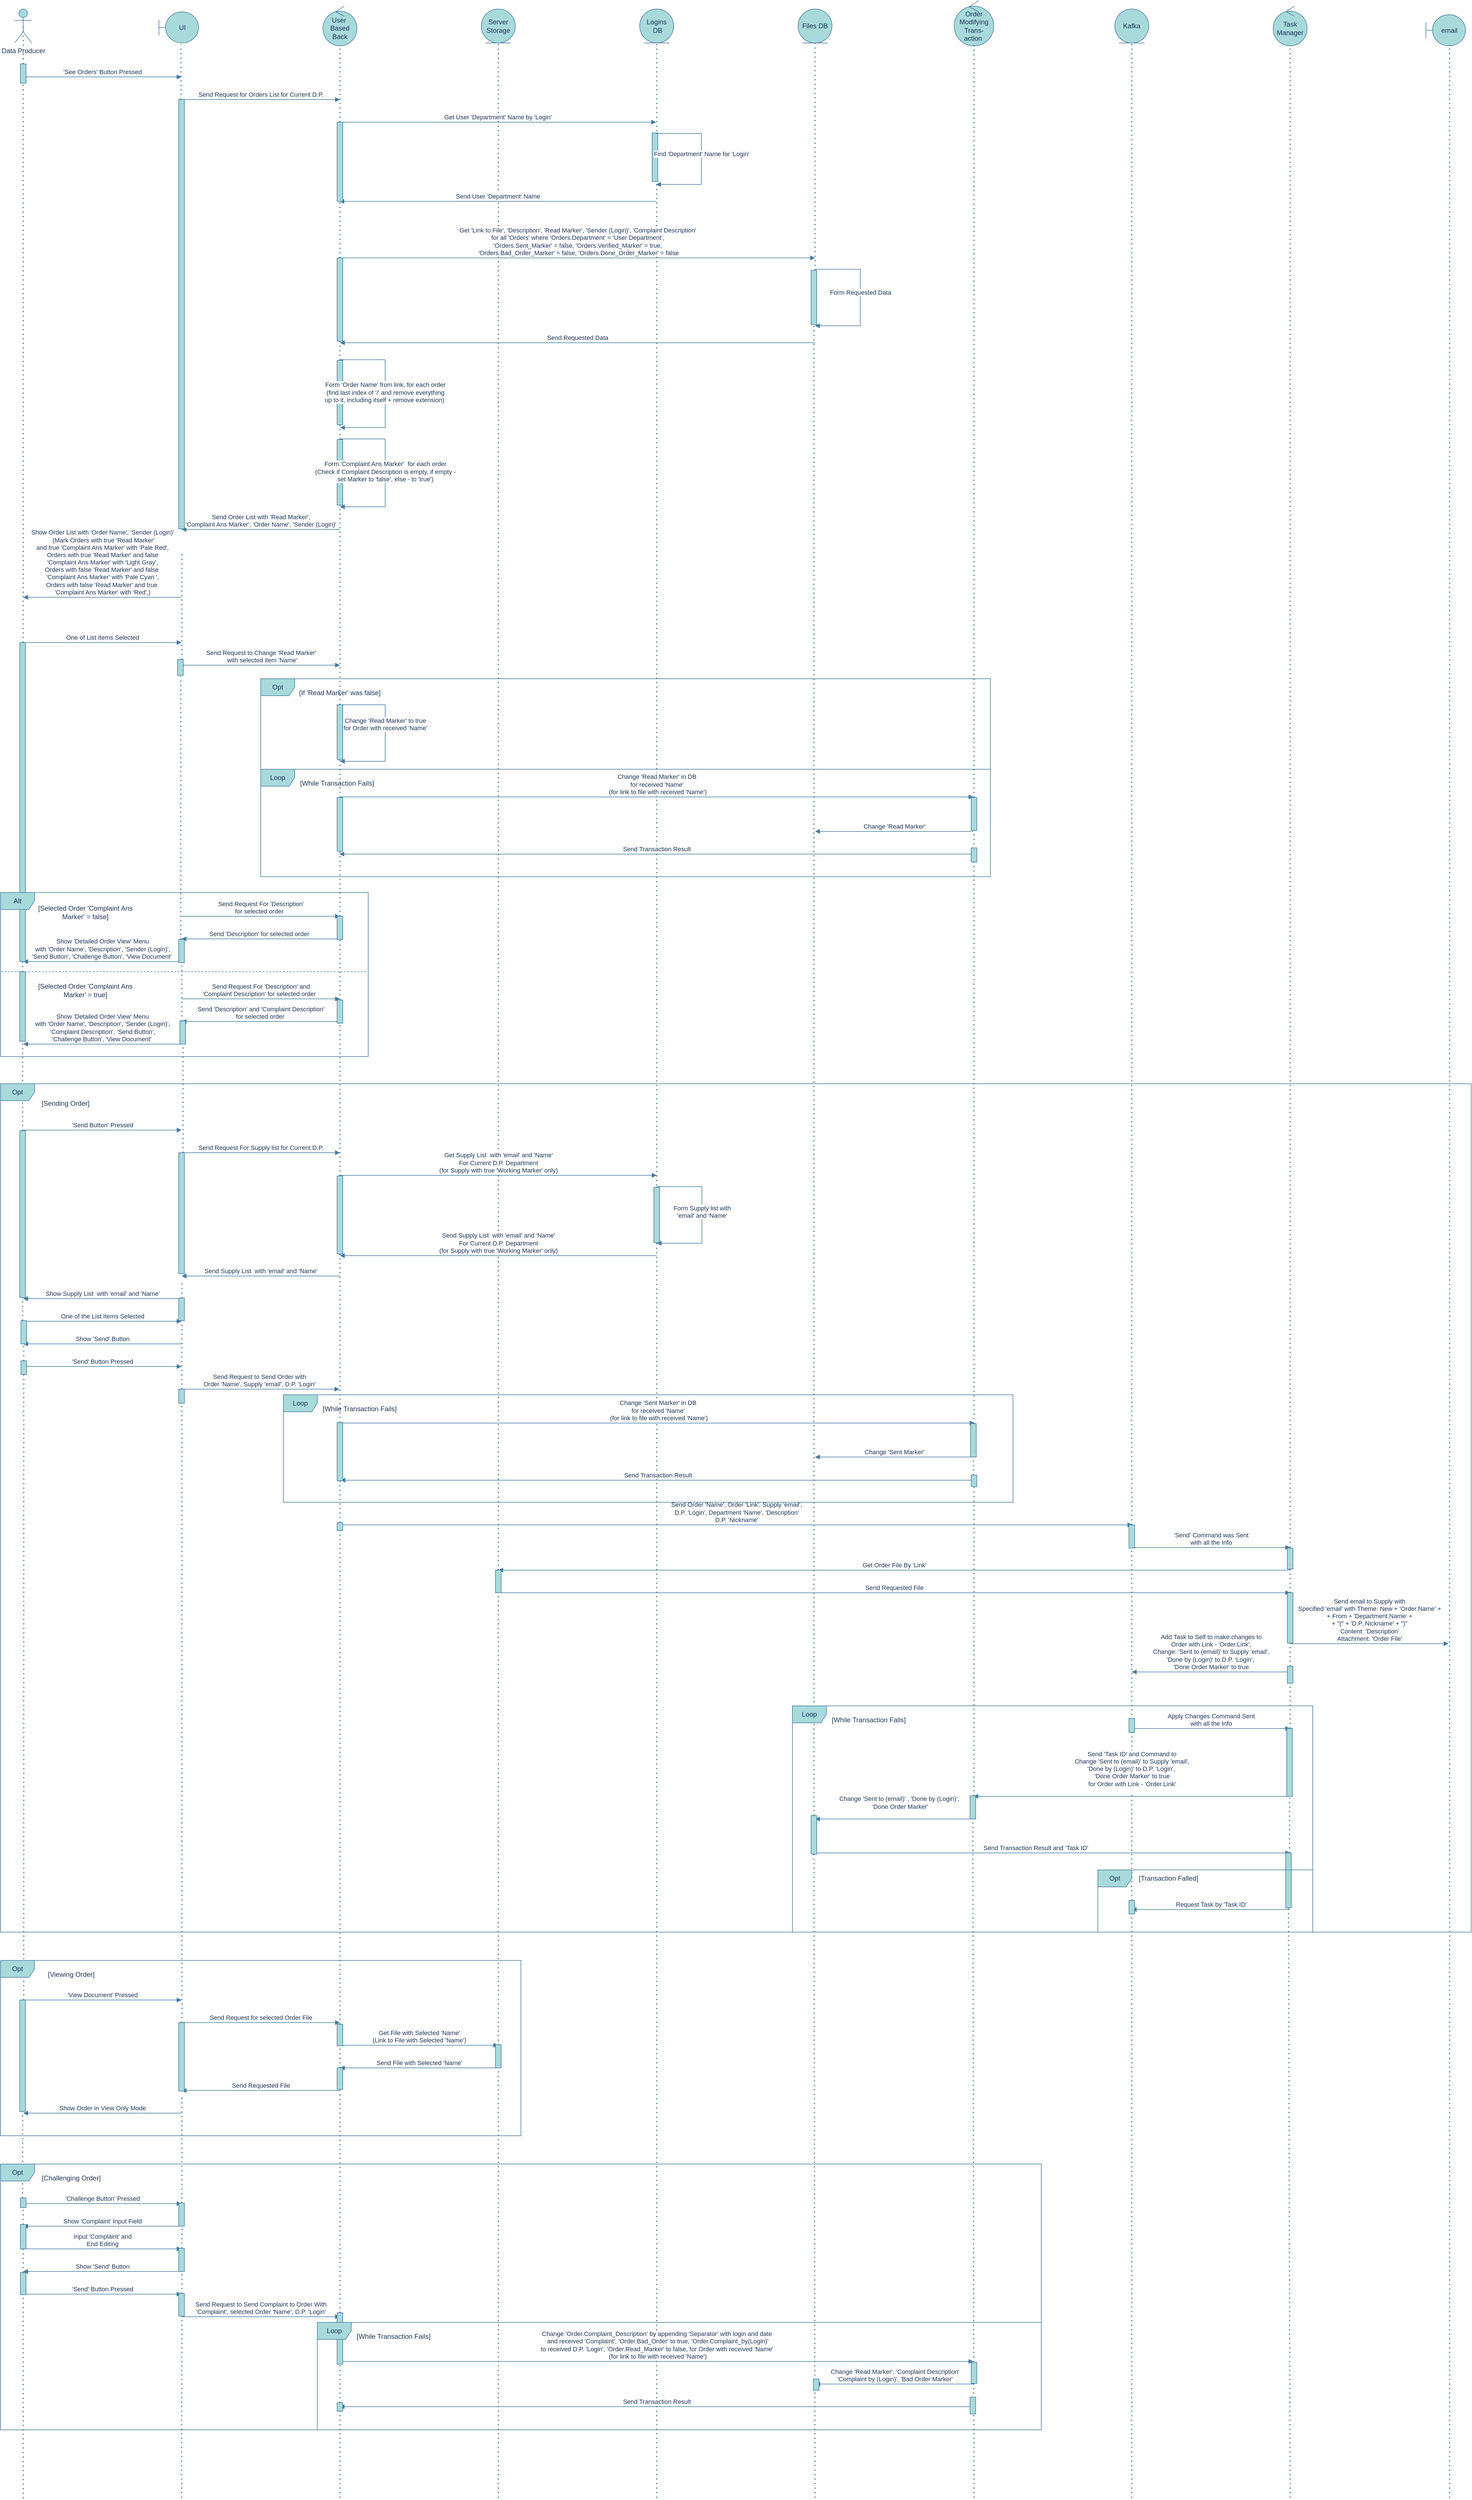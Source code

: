 <mxfile version="22.0.8" type="device">
  <diagram name="Страница — 1" id="I5bkQgufGpS3arDq2uPp">
    <mxGraphModel dx="1026" dy="692" grid="0" gridSize="10" guides="1" tooltips="1" connect="1" arrows="1" fold="1" page="1" pageScale="1" pageWidth="3300" pageHeight="4681" math="0" shadow="0">
      <root>
        <mxCell id="0" />
        <mxCell id="1" parent="0" />
        <mxCell id="2DmFidUWHQ-WV6GZ3Nr7-1" value="Data Producer" style="shape=umlActor;verticalLabelPosition=bottom;verticalAlign=top;html=1;strokeColor=#457B9D;fontColor=#1D3557;fillColor=#A8DADC;" vertex="1" parent="1">
          <mxGeometry x="105" y="80" width="30" height="60" as="geometry" />
        </mxCell>
        <mxCell id="2DmFidUWHQ-WV6GZ3Nr7-2" value="Files DB" style="ellipse;shape=umlEntity;whiteSpace=wrap;html=1;strokeColor=#457B9D;fontColor=#1D3557;fillColor=#A8DADC;" vertex="1" parent="1">
          <mxGeometry x="1490" y="80" width="60" height="60" as="geometry" />
        </mxCell>
        <mxCell id="2DmFidUWHQ-WV6GZ3Nr7-3" value="Task Manager" style="ellipse;shape=umlControl;whiteSpace=wrap;html=1;strokeColor=#457B9D;fontColor=#1D3557;fillColor=#A8DADC;" vertex="1" parent="1">
          <mxGeometry x="2330" y="75" width="60" height="70" as="geometry" />
        </mxCell>
        <mxCell id="2DmFidUWHQ-WV6GZ3Nr7-4" value="Kafka" style="ellipse;shape=umlEntity;whiteSpace=wrap;html=1;strokeColor=#457B9D;fontColor=#1D3557;fillColor=#A8DADC;" vertex="1" parent="1">
          <mxGeometry x="2050" y="80" width="60" height="60" as="geometry" />
        </mxCell>
        <mxCell id="2DmFidUWHQ-WV6GZ3Nr7-5" value="Logins&lt;br&gt;&amp;nbsp;DB" style="ellipse;shape=umlEntity;whiteSpace=wrap;html=1;strokeColor=#457B9D;fontColor=#1D3557;fillColor=#A8DADC;" vertex="1" parent="1">
          <mxGeometry x="1210" y="80" width="60" height="60" as="geometry" />
        </mxCell>
        <mxCell id="2DmFidUWHQ-WV6GZ3Nr7-6" value="" style="endArrow=none;dashed=1;html=1;dashPattern=1 3;strokeWidth=2;rounded=0;strokeColor=#457B9D;fontColor=#1D3557;fillColor=#A8DADC;entryX=0.5;entryY=0.5;entryDx=0;entryDy=0;entryPerimeter=0;" edge="1" parent="1" source="2DmFidUWHQ-WV6GZ3Nr7-122" target="2DmFidUWHQ-WV6GZ3Nr7-1">
          <mxGeometry width="50" height="50" relative="1" as="geometry">
            <mxPoint x="120" y="4481" as="sourcePoint" />
            <mxPoint x="140" y="270" as="targetPoint" />
          </mxGeometry>
        </mxCell>
        <mxCell id="2DmFidUWHQ-WV6GZ3Nr7-7" value="" style="endArrow=none;dashed=1;html=1;dashPattern=1 3;strokeWidth=2;rounded=0;strokeColor=#457B9D;fontColor=#1D3557;fillColor=#A8DADC;entryX=0.5;entryY=1;entryDx=0;entryDy=0;" edge="1" parent="1" target="2DmFidUWHQ-WV6GZ3Nr7-5">
          <mxGeometry width="50" height="50" relative="1" as="geometry">
            <mxPoint x="1240" y="4480" as="sourcePoint" />
            <mxPoint x="1239.5" y="160" as="targetPoint" />
          </mxGeometry>
        </mxCell>
        <mxCell id="2DmFidUWHQ-WV6GZ3Nr7-8" value="" style="endArrow=none;dashed=1;html=1;dashPattern=1 3;strokeWidth=2;rounded=0;strokeColor=#457B9D;fontColor=#1D3557;fillColor=#A8DADC;entryX=0.5;entryY=1;entryDx=0;entryDy=0;" edge="1" parent="1" source="2DmFidUWHQ-WV6GZ3Nr7-127" target="2DmFidUWHQ-WV6GZ3Nr7-2">
          <mxGeometry width="50" height="50" relative="1" as="geometry">
            <mxPoint x="1520" y="4480" as="sourcePoint" />
            <mxPoint x="1520" y="160" as="targetPoint" />
          </mxGeometry>
        </mxCell>
        <mxCell id="2DmFidUWHQ-WV6GZ3Nr7-9" value="" style="endArrow=none;dashed=1;html=1;dashPattern=1 3;strokeWidth=2;rounded=0;strokeColor=#457B9D;fontColor=#1D3557;fillColor=#A8DADC;entryX=0.5;entryY=1;entryDx=0;entryDy=0;" edge="1" parent="1" target="2DmFidUWHQ-WV6GZ3Nr7-4">
          <mxGeometry width="50" height="50" relative="1" as="geometry">
            <mxPoint x="2080" y="4480" as="sourcePoint" />
            <mxPoint x="2080" y="160" as="targetPoint" />
          </mxGeometry>
        </mxCell>
        <mxCell id="2DmFidUWHQ-WV6GZ3Nr7-10" value="" style="endArrow=none;dashed=1;html=1;dashPattern=1 3;strokeWidth=2;rounded=0;strokeColor=#457B9D;fontColor=#1D3557;fillColor=#A8DADC;entryX=0.5;entryY=0.986;entryDx=0;entryDy=0;entryPerimeter=0;" edge="1" parent="1" source="2DmFidUWHQ-WV6GZ3Nr7-185" target="2DmFidUWHQ-WV6GZ3Nr7-3">
          <mxGeometry width="50" height="50" relative="1" as="geometry">
            <mxPoint x="2360" y="4480" as="sourcePoint" />
            <mxPoint x="2360" y="160" as="targetPoint" />
          </mxGeometry>
        </mxCell>
        <mxCell id="2DmFidUWHQ-WV6GZ3Nr7-11" value="User&amp;nbsp;&lt;br&gt;Based&lt;br&gt;Back" style="ellipse;shape=umlControl;whiteSpace=wrap;html=1;strokeColor=#457B9D;fontColor=#1D3557;fillColor=#A8DADC;" vertex="1" parent="1">
          <mxGeometry x="650" y="75" width="60" height="70" as="geometry" />
        </mxCell>
        <mxCell id="2DmFidUWHQ-WV6GZ3Nr7-12" value="" style="endArrow=none;dashed=1;html=1;dashPattern=1 3;strokeWidth=2;rounded=0;strokeColor=#457B9D;fontColor=#1D3557;fillColor=#A8DADC;entryX=0.5;entryY=0.986;entryDx=0;entryDy=0;entryPerimeter=0;" edge="1" parent="1" target="2DmFidUWHQ-WV6GZ3Nr7-11" source="2DmFidUWHQ-WV6GZ3Nr7-124">
          <mxGeometry width="50" height="50" relative="1" as="geometry">
            <mxPoint x="680" y="4480" as="sourcePoint" />
            <mxPoint x="680" y="160" as="targetPoint" />
          </mxGeometry>
        </mxCell>
        <mxCell id="2DmFidUWHQ-WV6GZ3Nr7-13" value="UI" style="shape=umlBoundary;whiteSpace=wrap;html=1;strokeColor=#457B9D;fontColor=#1D3557;fillColor=#A8DADC;" vertex="1" parent="1">
          <mxGeometry x="360" y="85" width="70" height="55" as="geometry" />
        </mxCell>
        <mxCell id="2DmFidUWHQ-WV6GZ3Nr7-14" value="Server&lt;br&gt;Storage" style="ellipse;shape=umlEntity;whiteSpace=wrap;html=1;strokeColor=#457B9D;fontColor=#1D3557;fillColor=#A8DADC;" vertex="1" parent="1">
          <mxGeometry x="930" y="80" width="60" height="60" as="geometry" />
        </mxCell>
        <mxCell id="2DmFidUWHQ-WV6GZ3Nr7-15" value="" style="endArrow=none;dashed=1;html=1;dashPattern=1 3;strokeWidth=2;rounded=0;strokeColor=#457B9D;fontColor=#1D3557;fillColor=#A8DADC;entryX=0.5;entryY=1;entryDx=0;entryDy=0;" edge="1" parent="1" target="2DmFidUWHQ-WV6GZ3Nr7-14">
          <mxGeometry width="50" height="50" relative="1" as="geometry">
            <mxPoint x="960" y="4480" as="sourcePoint" />
            <mxPoint x="959.5" y="160" as="targetPoint" />
          </mxGeometry>
        </mxCell>
        <mxCell id="2DmFidUWHQ-WV6GZ3Nr7-16" value="" style="endArrow=none;dashed=1;html=1;dashPattern=1 3;strokeWidth=2;rounded=0;strokeColor=#457B9D;fontColor=#1D3557;fillColor=#A8DADC;entryX=0.557;entryY=1.055;entryDx=0;entryDy=0;entryPerimeter=0;" edge="1" parent="1" source="2DmFidUWHQ-WV6GZ3Nr7-119" target="2DmFidUWHQ-WV6GZ3Nr7-13">
          <mxGeometry width="50" height="50" relative="1" as="geometry">
            <mxPoint x="400" y="4480" as="sourcePoint" />
            <mxPoint x="400.5" y="150" as="targetPoint" />
          </mxGeometry>
        </mxCell>
        <mxCell id="2DmFidUWHQ-WV6GZ3Nr7-17" value="&#39;See Orders&#39; Button Pressed" style="html=1;verticalAlign=bottom;endArrow=block;curved=0;rounded=0;strokeColor=#457B9D;fontColor=#1D3557;fillColor=#A8DADC;" edge="1" parent="1">
          <mxGeometry width="80" relative="1" as="geometry">
            <mxPoint x="120" y="200" as="sourcePoint" />
            <mxPoint x="400" y="200" as="targetPoint" />
          </mxGeometry>
        </mxCell>
        <mxCell id="2DmFidUWHQ-WV6GZ3Nr7-18" value="Get User &#39;Department&#39; Name by &#39;Login&#39;" style="html=1;verticalAlign=bottom;endArrow=block;curved=0;rounded=0;strokeColor=#457B9D;fontColor=#1D3557;fillColor=#A8DADC;" edge="1" parent="1">
          <mxGeometry width="80" relative="1" as="geometry">
            <mxPoint x="679" y="280" as="sourcePoint" />
            <mxPoint x="1239" y="280" as="targetPoint" />
          </mxGeometry>
        </mxCell>
        <mxCell id="2DmFidUWHQ-WV6GZ3Nr7-19" value="Send User &#39;Department&#39; Name" style="html=1;verticalAlign=bottom;endArrow=block;curved=0;rounded=0;strokeColor=#457B9D;fontColor=#1D3557;fillColor=#A8DADC;" edge="1" parent="1">
          <mxGeometry width="80" relative="1" as="geometry">
            <mxPoint x="1239" y="420" as="sourcePoint" />
            <mxPoint x="679" y="420" as="targetPoint" />
          </mxGeometry>
        </mxCell>
        <mxCell id="2DmFidUWHQ-WV6GZ3Nr7-20" value="" style="html=1;points=[[0,0,0,0,5],[0,1,0,0,-5],[1,0,0,0,5],[1,1,0,0,-5]];perimeter=orthogonalPerimeter;outlineConnect=0;targetShapes=umlLifeline;portConstraint=eastwest;newEdgeStyle={&quot;curved&quot;:0,&quot;rounded&quot;:0};strokeColor=#457B9D;fontColor=#1D3557;fillColor=#A8DADC;" vertex="1" parent="1">
          <mxGeometry x="675" y="280" width="10" height="140" as="geometry" />
        </mxCell>
        <mxCell id="2DmFidUWHQ-WV6GZ3Nr7-21" value="" style="html=1;points=[[0,0,0,0,5],[0,1,0,0,-5],[1,0,0,0,5],[1,1,0,0,-5]];perimeter=orthogonalPerimeter;outlineConnect=0;targetShapes=umlLifeline;portConstraint=eastwest;newEdgeStyle={&quot;curved&quot;:0,&quot;rounded&quot;:0};strokeColor=#457B9D;fontColor=#1D3557;fillColor=#A8DADC;" vertex="1" parent="1">
          <mxGeometry x="1232" y="299" width="10" height="86" as="geometry" />
        </mxCell>
        <mxCell id="2DmFidUWHQ-WV6GZ3Nr7-22" value="Find &#39;Department&#39; Name for &#39;Login&#39;" style="html=1;verticalAlign=bottom;endArrow=block;curved=0;rounded=0;strokeColor=#457B9D;fontColor=#1D3557;fillColor=#A8DADC;" edge="1" parent="1">
          <mxGeometry width="80" relative="1" as="geometry">
            <mxPoint x="1239" y="300" as="sourcePoint" />
            <mxPoint x="1239" y="390" as="targetPoint" />
            <Array as="points">
              <mxPoint x="1319" y="300" />
              <mxPoint x="1319" y="390" />
            </Array>
          </mxGeometry>
        </mxCell>
        <mxCell id="2DmFidUWHQ-WV6GZ3Nr7-23" value="Send Request for Orders List for Current D.P." style="html=1;verticalAlign=bottom;endArrow=block;curved=0;rounded=0;strokeColor=#457B9D;fontColor=#1D3557;fillColor=#A8DADC;" edge="1" parent="1">
          <mxGeometry width="80" relative="1" as="geometry">
            <mxPoint x="400" y="240" as="sourcePoint" />
            <mxPoint x="680" y="240" as="targetPoint" />
          </mxGeometry>
        </mxCell>
        <mxCell id="2DmFidUWHQ-WV6GZ3Nr7-26" value="Get &#39;Link to File&#39;, &#39;Description&#39;, &#39;Read Marker&#39;, &#39;Sender (Login)&#39;, &#39;Complaint Description&#39;&lt;br&gt;for all &#39;Orders&#39; where&amp;nbsp;&#39;Orders.Department&#39; = &#39;User Department&#39;, &lt;br&gt;&#39;Orders.Sent_Marker&#39; = false,&amp;nbsp;&#39;Orders.Verified_Marker&#39; = true,&lt;br&gt;&amp;nbsp;&#39;Orders.Bad_Order_Marker&#39; = false,&amp;nbsp;&#39;Orders.Done_Order_Marker&#39; = false" style="html=1;verticalAlign=bottom;endArrow=block;curved=0;rounded=0;strokeColor=#457B9D;fontColor=#1D3557;fillColor=#A8DADC;" edge="1" parent="1">
          <mxGeometry width="80" relative="1" as="geometry">
            <mxPoint x="680" y="520" as="sourcePoint" />
            <mxPoint x="1520" y="520" as="targetPoint" />
          </mxGeometry>
        </mxCell>
        <mxCell id="2DmFidUWHQ-WV6GZ3Nr7-27" value="Form Requested Data" style="html=1;verticalAlign=bottom;endArrow=block;curved=0;rounded=0;strokeColor=#457B9D;fontColor=#1D3557;fillColor=#A8DADC;" edge="1" parent="1">
          <mxGeometry width="80" relative="1" as="geometry">
            <mxPoint x="1520" y="540" as="sourcePoint" />
            <mxPoint x="1520" y="640" as="targetPoint" />
            <Array as="points">
              <mxPoint x="1600" y="540" />
              <mxPoint x="1600" y="640" />
            </Array>
          </mxGeometry>
        </mxCell>
        <mxCell id="2DmFidUWHQ-WV6GZ3Nr7-28" value="Send Requested Data" style="html=1;verticalAlign=bottom;endArrow=block;curved=0;rounded=0;strokeColor=#457B9D;fontColor=#1D3557;fillColor=#A8DADC;" edge="1" parent="1">
          <mxGeometry width="80" relative="1" as="geometry">
            <mxPoint x="1520" y="670" as="sourcePoint" />
            <mxPoint x="680" y="670" as="targetPoint" />
          </mxGeometry>
        </mxCell>
        <mxCell id="2DmFidUWHQ-WV6GZ3Nr7-29" value="Send Order List with &#39;Read Marker&#39;,&lt;br&gt;&#39;Complaint Ans Marker&#39;, &#39;Order Name&#39;, &#39;Sender (Login)&#39;" style="html=1;verticalAlign=bottom;endArrow=block;curved=0;rounded=0;strokeColor=#457B9D;fontColor=#1D3557;fillColor=#A8DADC;" edge="1" parent="1">
          <mxGeometry width="80" relative="1" as="geometry">
            <mxPoint x="680" y="1000" as="sourcePoint" />
            <mxPoint x="400" y="1000" as="targetPoint" />
          </mxGeometry>
        </mxCell>
        <mxCell id="2DmFidUWHQ-WV6GZ3Nr7-30" value="Show Order List with &#39;Order Name&#39;, &#39;Sender (Login)&#39;&lt;br&gt;&amp;nbsp;(Mark Orders with true &#39;Read Marker&#39;&lt;br&gt;and true &#39;Complaint Ans Marker&#39; with &#39;Pale Red&#39;,&lt;br&gt;Orders with true &#39;Read Marker&#39; and false &lt;br&gt;&#39;Complaint Ans Marker&#39; with &#39;Light Gray&#39;,&lt;br&gt;Orders with false &#39;Read Marker&#39; and false&amp;nbsp;&lt;br style=&quot;border-color: var(--border-color);&quot;&gt;&#39;Complaint Ans Marker&#39; with &#39;Pale Cyan &#39;,&lt;br&gt;Orders with false &#39;Read Marker&#39; and true&amp;nbsp;&lt;br style=&quot;border-color: var(--border-color);&quot;&gt;&#39;Complaint Ans Marker&#39; with &#39;Red&#39;,)" style="html=1;verticalAlign=bottom;endArrow=block;curved=0;rounded=0;strokeColor=#457B9D;fontColor=#1D3557;fillColor=#A8DADC;" edge="1" parent="1">
          <mxGeometry width="80" relative="1" as="geometry">
            <mxPoint x="400" y="1120" as="sourcePoint" />
            <mxPoint x="120" y="1120" as="targetPoint" />
          </mxGeometry>
        </mxCell>
        <mxCell id="2DmFidUWHQ-WV6GZ3Nr7-34" value="One of List Items Selected" style="html=1;verticalAlign=bottom;endArrow=block;curved=0;rounded=0;strokeColor=#457B9D;fontColor=#1D3557;fillColor=#A8DADC;" edge="1" parent="1">
          <mxGeometry width="80" relative="1" as="geometry">
            <mxPoint x="120" y="1200" as="sourcePoint" />
            <mxPoint x="400" y="1200" as="targetPoint" />
          </mxGeometry>
        </mxCell>
        <mxCell id="2DmFidUWHQ-WV6GZ3Nr7-35" value="Show &#39;Detailed Order View&#39; Menu&lt;br&gt;with &#39;Order Name&#39;, &#39;Description&#39;, &#39;Sender (Login)&#39;,&lt;br&gt;&#39;Send Button&#39;, &#39;Challenge Button&#39;, &#39;View Document&#39;&amp;nbsp;" style="html=1;verticalAlign=bottom;endArrow=block;curved=0;rounded=0;strokeColor=#457B9D;fontColor=#1D3557;fillColor=#A8DADC;" edge="1" parent="1">
          <mxGeometry width="80" relative="1" as="geometry">
            <mxPoint x="400" y="1764" as="sourcePoint" />
            <mxPoint x="120" y="1764" as="targetPoint" />
          </mxGeometry>
        </mxCell>
        <mxCell id="2DmFidUWHQ-WV6GZ3Nr7-36" value="Send Request For &#39;Description&#39;&lt;br&gt;for selected order &amp;nbsp;" style="html=1;verticalAlign=bottom;endArrow=block;curved=0;rounded=0;strokeColor=#457B9D;fontColor=#1D3557;fillColor=#A8DADC;" edge="1" parent="1">
          <mxGeometry width="80" relative="1" as="geometry">
            <mxPoint x="400" y="1684" as="sourcePoint" />
            <mxPoint x="680" y="1684" as="targetPoint" />
          </mxGeometry>
        </mxCell>
        <mxCell id="2DmFidUWHQ-WV6GZ3Nr7-37" value="Send &#39;Description&#39;&amp;nbsp;for selected order &amp;nbsp;" style="html=1;verticalAlign=bottom;endArrow=block;curved=0;rounded=0;strokeColor=#457B9D;fontColor=#1D3557;fillColor=#A8DADC;" edge="1" parent="1">
          <mxGeometry width="80" relative="1" as="geometry">
            <mxPoint x="680" y="1724" as="sourcePoint" />
            <mxPoint x="400" y="1724" as="targetPoint" />
          </mxGeometry>
        </mxCell>
        <mxCell id="2DmFidUWHQ-WV6GZ3Nr7-41" value="" style="endArrow=none;dashed=1;html=1;rounded=0;strokeColor=#457B9D;fontColor=#1D3557;fillColor=#A8DADC;exitX=0.002;exitY=0.375;exitDx=0;exitDy=0;exitPerimeter=0;entryX=1;entryY=0.375;entryDx=0;entryDy=0;entryPerimeter=0;" edge="1" parent="1">
          <mxGeometry width="50" height="50" relative="1" as="geometry">
            <mxPoint x="81.3" y="1782" as="sourcePoint" />
            <mxPoint x="730" y="1782" as="targetPoint" />
          </mxGeometry>
        </mxCell>
        <mxCell id="2DmFidUWHQ-WV6GZ3Nr7-42" value="[Selected Order &#39;Complaint Ans Marker&#39; = true]" style="text;html=1;strokeColor=none;fillColor=none;align=center;verticalAlign=middle;whiteSpace=wrap;rounded=0;fontColor=#1D3557;" vertex="1" parent="1">
          <mxGeometry x="135" y="1790" width="190" height="50" as="geometry" />
        </mxCell>
        <mxCell id="2DmFidUWHQ-WV6GZ3Nr7-43" value="Show &#39;Detailed Order View&#39; Menu&lt;br&gt;with &#39;Order Name&#39;, &#39;Description&#39;, &#39;Sender (Login)&#39;,&lt;br&gt;&#39;Complaint Description&#39;,&amp;nbsp;&#39;Send Button&#39;, &lt;br&gt;&#39;Challenge Button&#39;, &#39;View Document&#39;&amp;nbsp;" style="html=1;verticalAlign=bottom;endArrow=block;curved=0;rounded=0;strokeColor=#457B9D;fontColor=#1D3557;fillColor=#A8DADC;" edge="1" parent="1">
          <mxGeometry width="80" relative="1" as="geometry">
            <mxPoint x="400" y="1910" as="sourcePoint" />
            <mxPoint x="120" y="1910" as="targetPoint" />
          </mxGeometry>
        </mxCell>
        <mxCell id="2DmFidUWHQ-WV6GZ3Nr7-44" value="Send Request For &#39;Description&#39; and&lt;br&gt;&#39;Complaint Description&#39; for selected order &amp;nbsp;" style="html=1;verticalAlign=bottom;endArrow=block;curved=0;rounded=0;strokeColor=#457B9D;fontColor=#1D3557;fillColor=#A8DADC;" edge="1" parent="1">
          <mxGeometry width="80" relative="1" as="geometry">
            <mxPoint x="400" y="1830" as="sourcePoint" />
            <mxPoint x="680" y="1830" as="targetPoint" />
          </mxGeometry>
        </mxCell>
        <mxCell id="2DmFidUWHQ-WV6GZ3Nr7-45" value="Send &#39;Description&#39; and &#39;Complaint Description&#39;&lt;br&gt;&amp;nbsp;for selected order &amp;nbsp;" style="html=1;verticalAlign=bottom;endArrow=block;curved=0;rounded=0;strokeColor=#457B9D;fontColor=#1D3557;fillColor=#A8DADC;" edge="1" parent="1">
          <mxGeometry width="80" relative="1" as="geometry">
            <mxPoint x="680" y="1870" as="sourcePoint" />
            <mxPoint x="400" y="1870" as="targetPoint" />
          </mxGeometry>
        </mxCell>
        <mxCell id="2DmFidUWHQ-WV6GZ3Nr7-47" value="&#39;Send Button&#39; Pressed" style="html=1;verticalAlign=bottom;endArrow=block;curved=0;rounded=0;strokeColor=#457B9D;fontColor=#1D3557;fillColor=#A8DADC;" edge="1" parent="1">
          <mxGeometry width="80" relative="1" as="geometry">
            <mxPoint x="120" y="2062" as="sourcePoint" />
            <mxPoint x="400" y="2062" as="targetPoint" />
          </mxGeometry>
        </mxCell>
        <mxCell id="2DmFidUWHQ-WV6GZ3Nr7-48" value="Send Request For Supply list for Current D.P." style="html=1;verticalAlign=bottom;endArrow=block;curved=0;rounded=0;strokeColor=#457B9D;fontColor=#1D3557;fillColor=#A8DADC;" edge="1" parent="1">
          <mxGeometry width="80" relative="1" as="geometry">
            <mxPoint x="400" y="2102" as="sourcePoint" />
            <mxPoint x="680" y="2102" as="targetPoint" />
          </mxGeometry>
        </mxCell>
        <mxCell id="2DmFidUWHQ-WV6GZ3Nr7-49" value="Get Supply List &amp;nbsp;with &#39;email&#39; and &#39;Name&#39; &lt;br&gt;For Current D.P. Department&lt;br&gt;(for Supply with true &#39;Working Marker&#39; only)" style="html=1;verticalAlign=bottom;endArrow=block;curved=0;rounded=0;strokeColor=#457B9D;fontColor=#1D3557;fillColor=#A8DADC;" edge="1" parent="1">
          <mxGeometry width="80" relative="1" as="geometry">
            <mxPoint x="680" y="2142" as="sourcePoint" />
            <mxPoint x="1240" y="2142" as="targetPoint" />
          </mxGeometry>
        </mxCell>
        <mxCell id="2DmFidUWHQ-WV6GZ3Nr7-50" value="Form Supply list with &lt;br&gt;&#39;email&#39; and &#39;Name&#39;" style="html=1;verticalAlign=bottom;endArrow=block;curved=0;rounded=0;strokeColor=#457B9D;fontColor=#1D3557;fillColor=#A8DADC;" edge="1" parent="1">
          <mxGeometry x="0.077" width="80" relative="1" as="geometry">
            <mxPoint x="1240" y="2162" as="sourcePoint" />
            <mxPoint x="1240" y="2262" as="targetPoint" />
            <Array as="points">
              <mxPoint x="1320" y="2162" />
              <mxPoint x="1320" y="2262" />
            </Array>
            <mxPoint as="offset" />
          </mxGeometry>
        </mxCell>
        <mxCell id="2DmFidUWHQ-WV6GZ3Nr7-51" value="Send Supply List &amp;nbsp;with &#39;email&#39; and &#39;Name&#39; &lt;br&gt;For Current D.P. Department&lt;br&gt;(for Supply with true &#39;Working Marker&#39; only)" style="html=1;verticalAlign=bottom;endArrow=block;curved=0;rounded=0;strokeColor=#457B9D;fontColor=#1D3557;fillColor=#A8DADC;" edge="1" parent="1">
          <mxGeometry width="80" relative="1" as="geometry">
            <mxPoint x="1240" y="2284" as="sourcePoint" />
            <mxPoint x="680" y="2284" as="targetPoint" />
          </mxGeometry>
        </mxCell>
        <mxCell id="2DmFidUWHQ-WV6GZ3Nr7-52" value="Order&lt;br&gt;Modifying&lt;br&gt;Trans-action&amp;nbsp;" style="ellipse;shape=umlControl;whiteSpace=wrap;html=1;strokeColor=#457B9D;fontColor=#1D3557;fillColor=#A8DADC;" vertex="1" parent="1">
          <mxGeometry x="1766" y="65" width="70" height="80" as="geometry" />
        </mxCell>
        <mxCell id="2DmFidUWHQ-WV6GZ3Nr7-53" value="" style="endArrow=none;dashed=1;html=1;dashPattern=1 3;strokeWidth=2;rounded=0;strokeColor=#457B9D;fontColor=#1D3557;fillColor=#A8DADC;entryX=0.5;entryY=0.986;entryDx=0;entryDy=0;entryPerimeter=0;" edge="1" parent="1" target="2DmFidUWHQ-WV6GZ3Nr7-52" source="2DmFidUWHQ-WV6GZ3Nr7-141">
          <mxGeometry width="50" height="50" relative="1" as="geometry">
            <mxPoint x="1801" y="4480" as="sourcePoint" />
            <mxPoint x="1800" y="155" as="targetPoint" />
          </mxGeometry>
        </mxCell>
        <mxCell id="2DmFidUWHQ-WV6GZ3Nr7-54" value="Send Request to Change &#39;Read Marker&#39;&amp;nbsp;&lt;br&gt;with&amp;nbsp;selected item &#39;Name&#39;" style="html=1;verticalAlign=bottom;endArrow=block;curved=0;rounded=0;strokeColor=#457B9D;fontColor=#1D3557;fillColor=#A8DADC;" edge="1" parent="1" source="2DmFidUWHQ-WV6GZ3Nr7-135">
          <mxGeometry width="80" relative="1" as="geometry">
            <mxPoint x="400" y="1240" as="sourcePoint" />
            <mxPoint x="680" y="1240" as="targetPoint" />
          </mxGeometry>
        </mxCell>
        <mxCell id="2DmFidUWHQ-WV6GZ3Nr7-55" value="Change &#39;Read Marker&#39; to true&lt;br&gt;for Order with received &#39;Name&#39;" style="html=1;verticalAlign=bottom;endArrow=block;curved=0;rounded=0;strokeColor=#457B9D;fontColor=#1D3557;fillColor=#A8DADC;" edge="1" parent="1">
          <mxGeometry width="80" relative="1" as="geometry">
            <mxPoint x="680" y="1310" as="sourcePoint" />
            <mxPoint x="680" y="1410" as="targetPoint" />
            <Array as="points">
              <mxPoint x="760" y="1310" />
              <mxPoint x="760" y="1410" />
            </Array>
          </mxGeometry>
        </mxCell>
        <mxCell id="2DmFidUWHQ-WV6GZ3Nr7-58" value="Change &#39;Read Marker&#39; in DB&lt;br&gt;for received &#39;Name&#39;&lt;br&gt;&amp;nbsp;(for link to file with received &#39;Name&#39;)" style="html=1;verticalAlign=bottom;endArrow=block;curved=0;rounded=0;strokeColor=#457B9D;fontColor=#1D3557;fillColor=#A8DADC;" edge="1" parent="1">
          <mxGeometry width="80" relative="1" as="geometry">
            <mxPoint x="680" y="1473" as="sourcePoint" />
            <mxPoint x="1800" y="1473" as="targetPoint" />
          </mxGeometry>
        </mxCell>
        <mxCell id="2DmFidUWHQ-WV6GZ3Nr7-59" value="Change &#39;Read Marker&#39;" style="html=1;verticalAlign=bottom;endArrow=block;curved=0;rounded=0;strokeColor=#457B9D;fontColor=#1D3557;fillColor=#A8DADC;" edge="1" parent="1">
          <mxGeometry width="80" relative="1" as="geometry">
            <mxPoint x="1800" y="1534" as="sourcePoint" />
            <mxPoint x="1520" y="1534" as="targetPoint" />
          </mxGeometry>
        </mxCell>
        <mxCell id="2DmFidUWHQ-WV6GZ3Nr7-60" value="Send Transaction Result" style="html=1;verticalAlign=bottom;endArrow=block;curved=0;rounded=0;strokeColor=#457B9D;fontColor=#1D3557;fillColor=#A8DADC;" edge="1" parent="1">
          <mxGeometry width="80" relative="1" as="geometry">
            <mxPoint x="1800" y="1574" as="sourcePoint" />
            <mxPoint x="679" y="1574" as="targetPoint" />
          </mxGeometry>
        </mxCell>
        <mxCell id="2DmFidUWHQ-WV6GZ3Nr7-61" value="Opt" style="shape=umlFrame;whiteSpace=wrap;html=1;pointerEvents=0;strokeColor=#457B9D;fontColor=#1D3557;fillColor=#A8DADC;" vertex="1" parent="1">
          <mxGeometry x="540" y="1264" width="1290" height="350" as="geometry" />
        </mxCell>
        <mxCell id="2DmFidUWHQ-WV6GZ3Nr7-62" value="[If &#39;Read Marker&#39; was false]" style="text;html=1;strokeColor=none;fillColor=none;align=center;verticalAlign=middle;whiteSpace=wrap;rounded=0;fontColor=#1D3557;" vertex="1" parent="1">
          <mxGeometry x="585" y="1264" width="190" height="50" as="geometry" />
        </mxCell>
        <mxCell id="2DmFidUWHQ-WV6GZ3Nr7-63" value="Loop" style="shape=umlFrame;whiteSpace=wrap;html=1;pointerEvents=0;strokeColor=#457B9D;fontColor=#1D3557;fillColor=#A8DADC;" vertex="1" parent="1">
          <mxGeometry x="540" y="1424" width="1290" height="190" as="geometry" />
        </mxCell>
        <mxCell id="2DmFidUWHQ-WV6GZ3Nr7-64" value="[While Transaction Fails]" style="text;html=1;strokeColor=none;fillColor=none;align=center;verticalAlign=middle;whiteSpace=wrap;rounded=0;fontColor=#1D3557;" vertex="1" parent="1">
          <mxGeometry x="580" y="1424" width="190" height="50" as="geometry" />
        </mxCell>
        <mxCell id="2DmFidUWHQ-WV6GZ3Nr7-65" value="Send Supply List &amp;nbsp;with &#39;email&#39; and &#39;Name&#39; " style="html=1;verticalAlign=bottom;endArrow=block;curved=0;rounded=0;strokeColor=#457B9D;fontColor=#1D3557;fillColor=#A8DADC;" edge="1" parent="1">
          <mxGeometry width="80" relative="1" as="geometry">
            <mxPoint x="680" y="2320" as="sourcePoint" />
            <mxPoint x="400" y="2320" as="targetPoint" />
          </mxGeometry>
        </mxCell>
        <mxCell id="2DmFidUWHQ-WV6GZ3Nr7-66" value="Show Supply List &amp;nbsp;with &#39;email&#39; and &#39;Name&#39;" style="html=1;verticalAlign=bottom;endArrow=block;curved=0;rounded=0;strokeColor=#457B9D;fontColor=#1D3557;fillColor=#A8DADC;" edge="1" parent="1">
          <mxGeometry width="80" relative="1" as="geometry">
            <mxPoint x="400" y="2360" as="sourcePoint" />
            <mxPoint x="120" y="2360" as="targetPoint" />
            <mxPoint as="offset" />
          </mxGeometry>
        </mxCell>
        <mxCell id="2DmFidUWHQ-WV6GZ3Nr7-67" value="One of the List Items Selected" style="html=1;verticalAlign=bottom;endArrow=block;curved=0;rounded=0;strokeColor=#457B9D;fontColor=#1D3557;fillColor=#A8DADC;" edge="1" parent="1">
          <mxGeometry width="80" relative="1" as="geometry">
            <mxPoint x="120" y="2400" as="sourcePoint" />
            <mxPoint x="400" y="2400" as="targetPoint" />
          </mxGeometry>
        </mxCell>
        <mxCell id="2DmFidUWHQ-WV6GZ3Nr7-68" value="Show &#39;Send&#39; Button" style="html=1;verticalAlign=bottom;endArrow=block;curved=0;rounded=0;strokeColor=#457B9D;fontColor=#1D3557;fillColor=#A8DADC;" edge="1" parent="1">
          <mxGeometry width="80" relative="1" as="geometry">
            <mxPoint x="400" y="2440" as="sourcePoint" />
            <mxPoint x="120" y="2440" as="targetPoint" />
            <mxPoint as="offset" />
          </mxGeometry>
        </mxCell>
        <mxCell id="2DmFidUWHQ-WV6GZ3Nr7-69" value="&#39;Send&#39; Button Pressed" style="html=1;verticalAlign=bottom;endArrow=block;curved=0;rounded=0;strokeColor=#457B9D;fontColor=#1D3557;fillColor=#A8DADC;" edge="1" parent="1">
          <mxGeometry width="80" relative="1" as="geometry">
            <mxPoint x="120" y="2480" as="sourcePoint" />
            <mxPoint x="400" y="2480" as="targetPoint" />
          </mxGeometry>
        </mxCell>
        <mxCell id="2DmFidUWHQ-WV6GZ3Nr7-70" value="Send Request to Send Order with&amp;nbsp;&lt;br&gt;Order &#39;Name&#39;, Supply &#39;email&#39;, D.P. &#39;Login&#39;&amp;nbsp;" style="html=1;verticalAlign=bottom;endArrow=block;curved=0;rounded=0;strokeColor=#457B9D;fontColor=#1D3557;fillColor=#A8DADC;" edge="1" parent="1">
          <mxGeometry width="80" relative="1" as="geometry">
            <mxPoint x="399" y="2520" as="sourcePoint" />
            <mxPoint x="679" y="2520" as="targetPoint" />
          </mxGeometry>
        </mxCell>
        <mxCell id="2DmFidUWHQ-WV6GZ3Nr7-71" value="Send Order &#39;Name&#39;, Order &#39;Link&#39;, Supply &#39;email&#39;,&lt;br&gt;D.P. &#39;Login&#39;, Department &#39;Name&#39;, &#39;Description&#39;&lt;br&gt;D.P. &#39;Nickname&#39;" style="html=1;verticalAlign=bottom;endArrow=block;curved=0;rounded=0;strokeColor=#457B9D;fontColor=#1D3557;fillColor=#A8DADC;" edge="1" parent="1">
          <mxGeometry width="80" relative="1" as="geometry">
            <mxPoint x="680" y="2760" as="sourcePoint" />
            <mxPoint x="2081" y="2760" as="targetPoint" />
          </mxGeometry>
        </mxCell>
        <mxCell id="2DmFidUWHQ-WV6GZ3Nr7-72" value="Change &#39;Sent Marker&#39; in DB&lt;br&gt;for received &#39;Name&#39;&lt;br&gt;&amp;nbsp;(for link to file with received &#39;Name&#39;)" style="html=1;verticalAlign=bottom;endArrow=block;curved=0;rounded=0;strokeColor=#457B9D;fontColor=#1D3557;fillColor=#A8DADC;" edge="1" parent="1">
          <mxGeometry width="80" relative="1" as="geometry">
            <mxPoint x="682" y="2580" as="sourcePoint" />
            <mxPoint x="1802" y="2580" as="targetPoint" />
            <mxPoint as="offset" />
          </mxGeometry>
        </mxCell>
        <mxCell id="2DmFidUWHQ-WV6GZ3Nr7-73" value="Send Transaction Result" style="html=1;verticalAlign=bottom;endArrow=block;curved=0;rounded=0;strokeColor=#457B9D;fontColor=#1D3557;fillColor=#A8DADC;" edge="1" parent="1">
          <mxGeometry width="80" relative="1" as="geometry">
            <mxPoint x="1802" y="2681" as="sourcePoint" />
            <mxPoint x="681" y="2681" as="targetPoint" />
          </mxGeometry>
        </mxCell>
        <mxCell id="2DmFidUWHQ-WV6GZ3Nr7-74" value="Loop" style="shape=umlFrame;whiteSpace=wrap;html=1;pointerEvents=0;strokeColor=#457B9D;fontColor=#1D3557;fillColor=#A8DADC;" vertex="1" parent="1">
          <mxGeometry x="580" y="2530" width="1290" height="190" as="geometry" />
        </mxCell>
        <mxCell id="2DmFidUWHQ-WV6GZ3Nr7-75" value="[While Transaction Fails]" style="text;html=1;strokeColor=none;fillColor=none;align=center;verticalAlign=middle;whiteSpace=wrap;rounded=0;fontColor=#1D3557;" vertex="1" parent="1">
          <mxGeometry x="620" y="2530" width="190" height="50" as="geometry" />
        </mxCell>
        <mxCell id="2DmFidUWHQ-WV6GZ3Nr7-76" value="Change &#39;Sent Marker&#39;" style="html=1;verticalAlign=bottom;endArrow=block;curved=0;rounded=0;strokeColor=#457B9D;fontColor=#1D3557;fillColor=#A8DADC;" edge="1" parent="1">
          <mxGeometry width="80" relative="1" as="geometry">
            <mxPoint x="1800" y="2640" as="sourcePoint" />
            <mxPoint x="1520" y="2640" as="targetPoint" />
          </mxGeometry>
        </mxCell>
        <mxCell id="2DmFidUWHQ-WV6GZ3Nr7-77" value="&#39;Send&#39; Command was Sent&lt;br&gt;with all the Info" style="html=1;verticalAlign=bottom;endArrow=block;curved=0;rounded=0;strokeColor=#457B9D;fontColor=#1D3557;fillColor=#A8DADC;" edge="1" parent="1">
          <mxGeometry width="80" relative="1" as="geometry">
            <mxPoint x="2080" y="2800" as="sourcePoint" />
            <mxPoint x="2360" y="2800" as="targetPoint" />
          </mxGeometry>
        </mxCell>
        <mxCell id="2DmFidUWHQ-WV6GZ3Nr7-78" value="Get Order File By &#39;Link&#39;" style="html=1;verticalAlign=bottom;endArrow=block;curved=0;rounded=0;strokeColor=#457B9D;fontColor=#1D3557;fillColor=#A8DADC;" edge="1" parent="1">
          <mxGeometry width="80" relative="1" as="geometry">
            <mxPoint x="2360" y="2840" as="sourcePoint" />
            <mxPoint x="960" y="2840" as="targetPoint" />
          </mxGeometry>
        </mxCell>
        <mxCell id="2DmFidUWHQ-WV6GZ3Nr7-79" value="Send Requested File" style="html=1;verticalAlign=bottom;endArrow=block;curved=0;rounded=0;strokeColor=#457B9D;fontColor=#1D3557;fillColor=#A8DADC;" edge="1" parent="1">
          <mxGeometry width="80" relative="1" as="geometry">
            <mxPoint x="960" y="2880" as="sourcePoint" />
            <mxPoint x="2360" y="2880" as="targetPoint" />
          </mxGeometry>
        </mxCell>
        <mxCell id="2DmFidUWHQ-WV6GZ3Nr7-80" value="Send email to Supply with&lt;br&gt;Specified &#39;email&#39; with Theme: New + &#39;Order.Name&#39; + &lt;br&gt;+ From + &#39;Department.Name&#39; +&lt;br&gt;+ &quot;(&quot; + &#39;D.P..Nickname&#39; + &quot;)&quot;&lt;br&gt;Content: &#39;Description&#39;&lt;br&gt;Attachment: &#39;Order File&#39;" style="html=1;verticalAlign=bottom;endArrow=block;curved=0;rounded=0;strokeColor=#457B9D;fontColor=#1D3557;fillColor=#A8DADC;" edge="1" parent="1">
          <mxGeometry width="80" relative="1" as="geometry">
            <mxPoint x="2360" y="2970" as="sourcePoint" />
            <mxPoint x="2640" y="2970" as="targetPoint" />
            <mxPoint as="offset" />
          </mxGeometry>
        </mxCell>
        <mxCell id="2DmFidUWHQ-WV6GZ3Nr7-82" value="email" style="shape=umlBoundary;whiteSpace=wrap;html=1;strokeColor=#457B9D;fontColor=#1D3557;fillColor=#A8DADC;" vertex="1" parent="1">
          <mxGeometry x="2600" y="90" width="70" height="55" as="geometry" />
        </mxCell>
        <mxCell id="2DmFidUWHQ-WV6GZ3Nr7-83" value="" style="endArrow=none;dashed=1;html=1;dashPattern=1 3;strokeWidth=2;rounded=0;strokeColor=#457B9D;fontColor=#1D3557;fillColor=#A8DADC;entryX=0.6;entryY=0.964;entryDx=0;entryDy=0;entryPerimeter=0;" edge="1" parent="1" target="2DmFidUWHQ-WV6GZ3Nr7-82">
          <mxGeometry width="50" height="50" relative="1" as="geometry">
            <mxPoint x="2642" y="4480" as="sourcePoint" />
            <mxPoint x="2640.5" y="150" as="targetPoint" />
          </mxGeometry>
        </mxCell>
        <mxCell id="2DmFidUWHQ-WV6GZ3Nr7-85" value="Add Task to Self to make changes to &lt;br&gt;Order with&amp;nbsp;Link - &#39;Order.Link&#39;,&lt;br&gt;Change: &#39;Sent to (email)&#39; to Supply &#39;email&#39;,&lt;br&gt;&#39;Done by (Login)&#39; to D.P. &#39;Login&#39;,&amp;nbsp;&lt;br&gt;&#39;Done Order Marker&#39; to true" style="html=1;verticalAlign=bottom;endArrow=block;curved=0;rounded=0;strokeColor=#457B9D;fontColor=#1D3557;fillColor=#A8DADC;" edge="1" parent="1">
          <mxGeometry width="80" relative="1" as="geometry">
            <mxPoint x="2360" y="3020" as="sourcePoint" />
            <mxPoint x="2080" y="3020" as="targetPoint" />
          </mxGeometry>
        </mxCell>
        <mxCell id="2DmFidUWHQ-WV6GZ3Nr7-86" value="Apply Changes Command Sent&lt;br&gt;with all the Info" style="html=1;verticalAlign=bottom;endArrow=block;curved=0;rounded=0;strokeColor=#457B9D;fontColor=#1D3557;fillColor=#A8DADC;" edge="1" parent="1">
          <mxGeometry width="80" relative="1" as="geometry">
            <mxPoint x="2080" y="3120" as="sourcePoint" />
            <mxPoint x="2360" y="3120" as="targetPoint" />
          </mxGeometry>
        </mxCell>
        <mxCell id="2DmFidUWHQ-WV6GZ3Nr7-87" value="Send &#39;Task ID&#39; and Command to&lt;br&gt;Change&amp;nbsp;&#39;Sent to (email)&#39; to Supply &#39;email&#39;,&lt;br style=&quot;border-color: var(--border-color);&quot;&gt;&#39;Done by (Login)&#39; to D.P. &#39;Login&#39;,&amp;nbsp;&lt;br style=&quot;border-color: var(--border-color);&quot;&gt;&#39;Done Order Marker&#39; to true&lt;br&gt;for Order with Link - &#39;Order.Link&#39;&lt;br&gt;&amp;nbsp;" style="html=1;verticalAlign=bottom;endArrow=block;curved=0;rounded=0;strokeColor=#457B9D;fontColor=#1D3557;fillColor=#A8DADC;" edge="1" parent="1">
          <mxGeometry width="80" relative="1" as="geometry">
            <mxPoint x="2360" y="3240" as="sourcePoint" />
            <mxPoint x="1800" y="3240" as="targetPoint" />
          </mxGeometry>
        </mxCell>
        <mxCell id="2DmFidUWHQ-WV6GZ3Nr7-88" value="Change&amp;nbsp;&#39;Sent to (email)&#39; ,&amp;nbsp;&#39;Done by (Login)&#39;,&amp;nbsp;&lt;br style=&quot;border-color: var(--border-color);&quot;&gt;&#39;Done Order Marker&#39;&lt;br&gt;&amp;nbsp;" style="html=1;verticalAlign=bottom;endArrow=block;curved=0;rounded=0;strokeColor=#457B9D;fontColor=#1D3557;fillColor=#A8DADC;" edge="1" parent="1">
          <mxGeometry x="-0.071" width="80" relative="1" as="geometry">
            <mxPoint x="1800" y="3280" as="sourcePoint" />
            <mxPoint x="1520" y="3280" as="targetPoint" />
            <mxPoint as="offset" />
          </mxGeometry>
        </mxCell>
        <mxCell id="2DmFidUWHQ-WV6GZ3Nr7-89" value="Send Transaction Result and &#39;Task ID&#39;" style="html=1;verticalAlign=bottom;endArrow=block;curved=0;rounded=0;strokeColor=#457B9D;fontColor=#1D3557;fillColor=#A8DADC;" edge="1" parent="1">
          <mxGeometry x="-0.071" width="80" relative="1" as="geometry">
            <mxPoint x="1520" y="3340" as="sourcePoint" />
            <mxPoint x="2360" y="3340" as="targetPoint" />
            <mxPoint as="offset" />
          </mxGeometry>
        </mxCell>
        <mxCell id="2DmFidUWHQ-WV6GZ3Nr7-90" value="Request Task by &#39;Task ID&#39;" style="html=1;verticalAlign=bottom;endArrow=block;curved=0;rounded=0;strokeColor=#457B9D;fontColor=#1D3557;fillColor=#A8DADC;" edge="1" parent="1">
          <mxGeometry width="80" relative="1" as="geometry">
            <mxPoint x="2360" y="3440" as="sourcePoint" />
            <mxPoint x="2080" y="3440" as="targetPoint" />
          </mxGeometry>
        </mxCell>
        <mxCell id="2DmFidUWHQ-WV6GZ3Nr7-97" value="&#39;View Document&#39; Pressed" style="html=1;verticalAlign=bottom;endArrow=block;curved=0;rounded=0;strokeColor=#457B9D;fontColor=#1D3557;fillColor=#A8DADC;" edge="1" parent="1">
          <mxGeometry width="80" relative="1" as="geometry">
            <mxPoint x="120" y="3600" as="sourcePoint" />
            <mxPoint x="400" y="3600" as="targetPoint" />
          </mxGeometry>
        </mxCell>
        <mxCell id="2DmFidUWHQ-WV6GZ3Nr7-98" value="Send Request for selected Order File" style="html=1;verticalAlign=bottom;endArrow=block;curved=0;rounded=0;strokeColor=#457B9D;fontColor=#1D3557;fillColor=#A8DADC;" edge="1" parent="1">
          <mxGeometry width="80" relative="1" as="geometry">
            <mxPoint x="400" y="3640" as="sourcePoint" />
            <mxPoint x="680" y="3640" as="targetPoint" />
          </mxGeometry>
        </mxCell>
        <mxCell id="2DmFidUWHQ-WV6GZ3Nr7-99" value="Get File with Selected &#39;Name&#39;&lt;br&gt;(Link to File with Selected &#39;Name&#39;)" style="html=1;verticalAlign=bottom;endArrow=block;curved=0;rounded=0;strokeColor=#457B9D;fontColor=#1D3557;fillColor=#A8DADC;" edge="1" parent="1">
          <mxGeometry width="80" relative="1" as="geometry">
            <mxPoint x="680" y="3680" as="sourcePoint" />
            <mxPoint x="960" y="3680" as="targetPoint" />
          </mxGeometry>
        </mxCell>
        <mxCell id="2DmFidUWHQ-WV6GZ3Nr7-100" value="Send File with Selected &#39;Name&#39;" style="html=1;verticalAlign=bottom;endArrow=block;curved=0;rounded=0;strokeColor=#457B9D;fontColor=#1D3557;fillColor=#A8DADC;" edge="1" parent="1">
          <mxGeometry width="80" relative="1" as="geometry">
            <mxPoint x="960" y="3720" as="sourcePoint" />
            <mxPoint x="680" y="3720" as="targetPoint" />
          </mxGeometry>
        </mxCell>
        <mxCell id="2DmFidUWHQ-WV6GZ3Nr7-101" value="Send Requested File" style="html=1;verticalAlign=bottom;endArrow=block;curved=0;rounded=0;strokeColor=#457B9D;fontColor=#1D3557;fillColor=#A8DADC;" edge="1" parent="1">
          <mxGeometry width="80" relative="1" as="geometry">
            <mxPoint x="680" y="3760" as="sourcePoint" />
            <mxPoint x="400" y="3760" as="targetPoint" />
          </mxGeometry>
        </mxCell>
        <mxCell id="2DmFidUWHQ-WV6GZ3Nr7-102" value="Show Order in View Only Mode" style="html=1;verticalAlign=bottom;endArrow=block;curved=0;rounded=0;strokeColor=#457B9D;fontColor=#1D3557;fillColor=#A8DADC;" edge="1" parent="1">
          <mxGeometry width="80" relative="1" as="geometry">
            <mxPoint x="400" y="3800" as="sourcePoint" />
            <mxPoint x="120" y="3800" as="targetPoint" />
            <mxPoint as="offset" />
          </mxGeometry>
        </mxCell>
        <mxCell id="2DmFidUWHQ-WV6GZ3Nr7-106" value="&#39;Challenge Button&#39; Pressed" style="html=1;verticalAlign=bottom;endArrow=block;curved=0;rounded=0;strokeColor=#457B9D;fontColor=#1D3557;fillColor=#A8DADC;" edge="1" parent="1">
          <mxGeometry width="80" relative="1" as="geometry">
            <mxPoint x="120" y="3960" as="sourcePoint" />
            <mxPoint x="400" y="3960" as="targetPoint" />
          </mxGeometry>
        </mxCell>
        <mxCell id="2DmFidUWHQ-WV6GZ3Nr7-107" value="Show &#39;Complaint&#39; Input Field" style="html=1;verticalAlign=bottom;endArrow=block;curved=0;rounded=0;strokeColor=#457B9D;fontColor=#1D3557;fillColor=#A8DADC;" edge="1" parent="1">
          <mxGeometry width="80" relative="1" as="geometry">
            <mxPoint x="400" y="4000" as="sourcePoint" />
            <mxPoint x="120" y="4000" as="targetPoint" />
          </mxGeometry>
        </mxCell>
        <mxCell id="2DmFidUWHQ-WV6GZ3Nr7-108" value="Input &#39;Complaint&#39; and&lt;br&gt;End Editing" style="html=1;verticalAlign=bottom;endArrow=block;curved=0;rounded=0;strokeColor=#457B9D;fontColor=#1D3557;fillColor=#A8DADC;" edge="1" parent="1">
          <mxGeometry width="80" relative="1" as="geometry">
            <mxPoint x="120" y="4040" as="sourcePoint" />
            <mxPoint x="400" y="4040" as="targetPoint" />
            <mxPoint as="offset" />
          </mxGeometry>
        </mxCell>
        <mxCell id="2DmFidUWHQ-WV6GZ3Nr7-109" value="Show &#39;Send&#39; Button" style="html=1;verticalAlign=bottom;endArrow=block;curved=0;rounded=0;strokeColor=#457B9D;fontColor=#1D3557;fillColor=#A8DADC;" edge="1" parent="1">
          <mxGeometry width="80" relative="1" as="geometry">
            <mxPoint x="400" y="4080" as="sourcePoint" />
            <mxPoint x="120" y="4080" as="targetPoint" />
          </mxGeometry>
        </mxCell>
        <mxCell id="2DmFidUWHQ-WV6GZ3Nr7-110" value="&#39;Send&#39; Button Pressed" style="html=1;verticalAlign=bottom;endArrow=block;curved=0;rounded=0;strokeColor=#457B9D;fontColor=#1D3557;fillColor=#A8DADC;" edge="1" parent="1">
          <mxGeometry width="80" relative="1" as="geometry">
            <mxPoint x="120" y="4120" as="sourcePoint" />
            <mxPoint x="400" y="4120" as="targetPoint" />
          </mxGeometry>
        </mxCell>
        <mxCell id="2DmFidUWHQ-WV6GZ3Nr7-111" value="Send Request to Send Complaint to Order With&lt;br&gt;&#39;Complaint&#39;, selected Order &#39;Name&#39;, D.P. &#39;Login&#39;" style="html=1;verticalAlign=bottom;endArrow=block;curved=0;rounded=0;strokeColor=#457B9D;fontColor=#1D3557;fillColor=#A8DADC;" edge="1" parent="1">
          <mxGeometry width="80" relative="1" as="geometry">
            <mxPoint x="400" y="4160" as="sourcePoint" />
            <mxPoint x="680" y="4160" as="targetPoint" />
          </mxGeometry>
        </mxCell>
        <mxCell id="2DmFidUWHQ-WV6GZ3Nr7-112" value="Change &#39;Order.Complaint_Description&#39; by appending &#39;Separator&#39; with login and date&lt;br&gt;&amp;nbsp;and received &#39;Complaint&#39;, &#39;Order.Bad_Order&#39; to true, &#39;Order.Complaint_by(Login)&#39; &lt;br&gt;to received D.P. &#39;Login&#39;,&amp;nbsp;&#39;Order.Read_Marker&#39; to false,&amp;nbsp;for Order with received &#39;Name&#39;&lt;br style=&quot;border-color: var(--border-color);&quot;&gt;&amp;nbsp;(for link to file with received &#39;Name&#39;)" style="html=1;verticalAlign=bottom;endArrow=block;curved=0;rounded=0;strokeColor=#457B9D;fontColor=#1D3557;fillColor=#A8DADC;" edge="1" parent="1">
          <mxGeometry width="80" relative="1" as="geometry">
            <mxPoint x="680" y="4239" as="sourcePoint" />
            <mxPoint x="1800" y="4239" as="targetPoint" />
          </mxGeometry>
        </mxCell>
        <mxCell id="2DmFidUWHQ-WV6GZ3Nr7-113" value="Change &#39;Read Marker&#39;, &#39;Complaint Description&#39;&lt;br&gt;&#39;Complaint by (Login)&#39;, &#39;Bad Order Marker&#39;" style="html=1;verticalAlign=bottom;endArrow=block;curved=0;rounded=0;strokeColor=#457B9D;fontColor=#1D3557;fillColor=#A8DADC;" edge="1" parent="1">
          <mxGeometry width="80" relative="1" as="geometry">
            <mxPoint x="1800.5" y="4279" as="sourcePoint" />
            <mxPoint x="1520.5" y="4279" as="targetPoint" />
          </mxGeometry>
        </mxCell>
        <mxCell id="2DmFidUWHQ-WV6GZ3Nr7-114" value="Send Transaction Result" style="html=1;verticalAlign=bottom;endArrow=block;curved=0;rounded=0;strokeColor=#457B9D;fontColor=#1D3557;fillColor=#A8DADC;" edge="1" parent="1">
          <mxGeometry width="80" relative="1" as="geometry">
            <mxPoint x="1800.5" y="4319" as="sourcePoint" />
            <mxPoint x="679.5" y="4319" as="targetPoint" />
          </mxGeometry>
        </mxCell>
        <mxCell id="2DmFidUWHQ-WV6GZ3Nr7-121" value="" style="endArrow=none;dashed=1;html=1;dashPattern=1 3;strokeWidth=2;rounded=0;strokeColor=#457B9D;fontColor=#1D3557;fillColor=#A8DADC;entryX=0.557;entryY=1.055;entryDx=0;entryDy=0;entryPerimeter=0;" edge="1" parent="1" source="2DmFidUWHQ-WV6GZ3Nr7-135" target="2DmFidUWHQ-WV6GZ3Nr7-119">
          <mxGeometry width="50" height="50" relative="1" as="geometry">
            <mxPoint x="400" y="4480" as="sourcePoint" />
            <mxPoint x="399" y="143" as="targetPoint" />
          </mxGeometry>
        </mxCell>
        <mxCell id="2DmFidUWHQ-WV6GZ3Nr7-119" value="" style="html=1;points=[[0,0,0,0,5],[0,1,0,0,-5],[1,0,0,0,5],[1,1,0,0,-5]];perimeter=orthogonalPerimeter;outlineConnect=0;targetShapes=umlLifeline;portConstraint=eastwest;newEdgeStyle={&quot;curved&quot;:0,&quot;rounded&quot;:0};strokeColor=#457B9D;fontColor=#1D3557;fillColor=#A8DADC;" vertex="1" parent="1">
          <mxGeometry x="395" y="240" width="10" height="759" as="geometry" />
        </mxCell>
        <mxCell id="2DmFidUWHQ-WV6GZ3Nr7-123" value="" style="endArrow=none;dashed=1;html=1;dashPattern=1 3;strokeWidth=2;rounded=0;strokeColor=#457B9D;fontColor=#1D3557;fillColor=#A8DADC;entryX=0.5;entryY=0.5;entryDx=0;entryDy=0;entryPerimeter=0;" edge="1" parent="1" source="2DmFidUWHQ-WV6GZ3Nr7-133" target="2DmFidUWHQ-WV6GZ3Nr7-122">
          <mxGeometry width="50" height="50" relative="1" as="geometry">
            <mxPoint x="120" y="4481" as="sourcePoint" />
            <mxPoint x="120" y="110" as="targetPoint" />
          </mxGeometry>
        </mxCell>
        <mxCell id="2DmFidUWHQ-WV6GZ3Nr7-122" value="" style="html=1;points=[[0,0,0,0,5],[0,1,0,0,-5],[1,0,0,0,5],[1,1,0,0,-5]];perimeter=orthogonalPerimeter;outlineConnect=0;targetShapes=umlLifeline;portConstraint=eastwest;newEdgeStyle={&quot;curved&quot;:0,&quot;rounded&quot;:0};strokeColor=#457B9D;fontColor=#1D3557;fillColor=#A8DADC;" vertex="1" parent="1">
          <mxGeometry x="115" y="177" width="10" height="34" as="geometry" />
        </mxCell>
        <mxCell id="2DmFidUWHQ-WV6GZ3Nr7-125" value="" style="endArrow=none;dashed=1;html=1;dashPattern=1 3;strokeWidth=2;rounded=0;strokeColor=#457B9D;fontColor=#1D3557;fillColor=#A8DADC;entryX=0.5;entryY=0.986;entryDx=0;entryDy=0;entryPerimeter=0;" edge="1" parent="1" source="2DmFidUWHQ-WV6GZ3Nr7-129" target="2DmFidUWHQ-WV6GZ3Nr7-124">
          <mxGeometry width="50" height="50" relative="1" as="geometry">
            <mxPoint x="680" y="4480" as="sourcePoint" />
            <mxPoint x="680" y="144" as="targetPoint" />
          </mxGeometry>
        </mxCell>
        <mxCell id="2DmFidUWHQ-WV6GZ3Nr7-124" value="" style="html=1;points=[[0,0,0,0,5],[0,1,0,0,-5],[1,0,0,0,5],[1,1,0,0,-5]];perimeter=orthogonalPerimeter;outlineConnect=0;targetShapes=umlLifeline;portConstraint=eastwest;newEdgeStyle={&quot;curved&quot;:0,&quot;rounded&quot;:0};strokeColor=#457B9D;fontColor=#1D3557;fillColor=#A8DADC;" vertex="1" parent="1">
          <mxGeometry x="675" y="520" width="10" height="147" as="geometry" />
        </mxCell>
        <mxCell id="2DmFidUWHQ-WV6GZ3Nr7-126" value="" style="endArrow=none;dashed=1;html=1;dashPattern=1 3;strokeWidth=2;rounded=0;strokeColor=#457B9D;fontColor=#1D3557;fillColor=#A8DADC;entryX=0.5;entryY=1;entryDx=0;entryDy=0;" edge="1" parent="1" source="2DmFidUWHQ-WV6GZ3Nr7-195" target="2DmFidUWHQ-WV6GZ3Nr7-127">
          <mxGeometry width="50" height="50" relative="1" as="geometry">
            <mxPoint x="1520" y="4480" as="sourcePoint" />
            <mxPoint x="1520" y="140" as="targetPoint" />
          </mxGeometry>
        </mxCell>
        <mxCell id="2DmFidUWHQ-WV6GZ3Nr7-127" value="" style="html=1;points=[[0,0,0,0,5],[0,1,0,0,-5],[1,0,0,0,5],[1,1,0,0,-5]];perimeter=orthogonalPerimeter;outlineConnect=0;targetShapes=umlLifeline;portConstraint=eastwest;newEdgeStyle={&quot;curved&quot;:0,&quot;rounded&quot;:0};strokeColor=#457B9D;fontColor=#1D3557;fillColor=#A8DADC;" vertex="1" parent="1">
          <mxGeometry x="1513" y="542" width="10" height="96" as="geometry" />
        </mxCell>
        <mxCell id="2DmFidUWHQ-WV6GZ3Nr7-128" value="" style="endArrow=none;dashed=1;html=1;dashPattern=1 3;strokeWidth=2;rounded=0;strokeColor=#457B9D;fontColor=#1D3557;fillColor=#A8DADC;entryX=0.5;entryY=0.986;entryDx=0;entryDy=0;entryPerimeter=0;" edge="1" parent="1" source="2DmFidUWHQ-WV6GZ3Nr7-131" target="2DmFidUWHQ-WV6GZ3Nr7-129">
          <mxGeometry width="50" height="50" relative="1" as="geometry">
            <mxPoint x="680" y="4480" as="sourcePoint" />
            <mxPoint x="680" y="665" as="targetPoint" />
          </mxGeometry>
        </mxCell>
        <mxCell id="2DmFidUWHQ-WV6GZ3Nr7-129" value="" style="html=1;points=[[0,0,0,0,5],[0,1,0,0,-5],[1,0,0,0,5],[1,1,0,0,-5]];perimeter=orthogonalPerimeter;outlineConnect=0;targetShapes=umlLifeline;portConstraint=eastwest;newEdgeStyle={&quot;curved&quot;:0,&quot;rounded&quot;:0};strokeColor=#457B9D;fontColor=#1D3557;fillColor=#A8DADC;" vertex="1" parent="1">
          <mxGeometry x="675" y="701" width="10" height="114" as="geometry" />
        </mxCell>
        <mxCell id="2DmFidUWHQ-WV6GZ3Nr7-31" value="Form &#39;Order Name&#39; from link, for each order&lt;br&gt;(find last index of &#39;/&#39; and remove everything &lt;br&gt;up to it, including itself + remove extension)&amp;nbsp;" style="html=1;verticalAlign=bottom;endArrow=block;curved=0;rounded=0;strokeColor=#457B9D;fontColor=#1D3557;fillColor=#A8DADC;" edge="1" parent="1">
          <mxGeometry x="0.143" width="80" relative="1" as="geometry">
            <mxPoint x="680" y="700" as="sourcePoint" />
            <mxPoint x="680" y="820" as="targetPoint" />
            <Array as="points">
              <mxPoint x="760" y="700" />
              <mxPoint x="760" y="820" />
            </Array>
            <mxPoint as="offset" />
          </mxGeometry>
        </mxCell>
        <mxCell id="2DmFidUWHQ-WV6GZ3Nr7-130" value="" style="endArrow=none;dashed=1;html=1;dashPattern=1 3;strokeWidth=2;rounded=0;strokeColor=#457B9D;fontColor=#1D3557;fillColor=#A8DADC;entryX=0.5;entryY=0.986;entryDx=0;entryDy=0;entryPerimeter=0;" edge="1" parent="1" source="2DmFidUWHQ-WV6GZ3Nr7-138" target="2DmFidUWHQ-WV6GZ3Nr7-131">
          <mxGeometry width="50" height="50" relative="1" as="geometry">
            <mxPoint x="680" y="4480" as="sourcePoint" />
            <mxPoint x="680" y="813" as="targetPoint" />
          </mxGeometry>
        </mxCell>
        <mxCell id="2DmFidUWHQ-WV6GZ3Nr7-131" value="" style="html=1;points=[[0,0,0,0,5],[0,1,0,0,-5],[1,0,0,0,5],[1,1,0,0,-5]];perimeter=orthogonalPerimeter;outlineConnect=0;targetShapes=umlLifeline;portConstraint=eastwest;newEdgeStyle={&quot;curved&quot;:0,&quot;rounded&quot;:0};strokeColor=#457B9D;fontColor=#1D3557;fillColor=#A8DADC;" vertex="1" parent="1">
          <mxGeometry x="675" y="841" width="10" height="116" as="geometry" />
        </mxCell>
        <mxCell id="2DmFidUWHQ-WV6GZ3Nr7-32" value="Form &#39;Complaint Ans Marker&#39;&amp;nbsp; for each order&lt;br&gt;(Check if Complaint Description is empty, if empty -&lt;br&gt;set Marker to &#39;false&#39;, else - to &#39;true&#39;)" style="html=1;verticalAlign=bottom;endArrow=block;curved=0;rounded=0;strokeColor=#457B9D;fontColor=#1D3557;fillColor=#A8DADC;" edge="1" parent="1">
          <mxGeometry x="0.143" width="80" relative="1" as="geometry">
            <mxPoint x="680" y="840" as="sourcePoint" />
            <mxPoint x="680" y="960" as="targetPoint" />
            <Array as="points">
              <mxPoint x="760" y="840" />
              <mxPoint x="760" y="960" />
            </Array>
            <mxPoint as="offset" />
          </mxGeometry>
        </mxCell>
        <mxCell id="2DmFidUWHQ-WV6GZ3Nr7-132" value="" style="endArrow=none;dashed=1;html=1;dashPattern=1 3;strokeWidth=2;rounded=0;strokeColor=#457B9D;fontColor=#1D3557;fillColor=#A8DADC;entryX=0.5;entryY=0.5;entryDx=0;entryDy=0;entryPerimeter=0;" edge="1" parent="1" source="2DmFidUWHQ-WV6GZ3Nr7-160" target="2DmFidUWHQ-WV6GZ3Nr7-133">
          <mxGeometry width="50" height="50" relative="1" as="geometry">
            <mxPoint x="120" y="4481" as="sourcePoint" />
            <mxPoint x="120" y="194" as="targetPoint" />
          </mxGeometry>
        </mxCell>
        <mxCell id="2DmFidUWHQ-WV6GZ3Nr7-133" value="" style="html=1;points=[[0,0,0,0,5],[0,1,0,0,-5],[1,0,0,0,5],[1,1,0,0,-5]];perimeter=orthogonalPerimeter;outlineConnect=0;targetShapes=umlLifeline;portConstraint=eastwest;newEdgeStyle={&quot;curved&quot;:0,&quot;rounded&quot;:0};strokeColor=#457B9D;fontColor=#1D3557;fillColor=#A8DADC;" vertex="1" parent="1">
          <mxGeometry x="114" y="1200" width="10" height="564" as="geometry" />
        </mxCell>
        <mxCell id="2DmFidUWHQ-WV6GZ3Nr7-134" value="" style="endArrow=none;dashed=1;html=1;dashPattern=1 3;strokeWidth=2;rounded=0;strokeColor=#457B9D;fontColor=#1D3557;fillColor=#A8DADC;entryX=0.557;entryY=1.055;entryDx=0;entryDy=0;entryPerimeter=0;" edge="1" parent="1" source="2DmFidUWHQ-WV6GZ3Nr7-153" target="2DmFidUWHQ-WV6GZ3Nr7-135">
          <mxGeometry width="50" height="50" relative="1" as="geometry">
            <mxPoint x="400" y="4480" as="sourcePoint" />
            <mxPoint x="401" y="1041" as="targetPoint" />
          </mxGeometry>
        </mxCell>
        <mxCell id="2DmFidUWHQ-WV6GZ3Nr7-136" value="" style="html=1;verticalAlign=bottom;endArrow=block;curved=0;rounded=0;strokeColor=#457B9D;fontColor=#1D3557;fillColor=#A8DADC;" edge="1" parent="1" target="2DmFidUWHQ-WV6GZ3Nr7-135">
          <mxGeometry width="80" relative="1" as="geometry">
            <mxPoint x="400" y="1240" as="sourcePoint" />
            <mxPoint x="680" y="1240" as="targetPoint" />
          </mxGeometry>
        </mxCell>
        <mxCell id="2DmFidUWHQ-WV6GZ3Nr7-135" value="" style="html=1;points=[[0,0,0,0,5],[0,1,0,0,-5],[1,0,0,0,5],[1,1,0,0,-5]];perimeter=orthogonalPerimeter;outlineConnect=0;targetShapes=umlLifeline;portConstraint=eastwest;newEdgeStyle={&quot;curved&quot;:0,&quot;rounded&quot;:0};strokeColor=#457B9D;fontColor=#1D3557;fillColor=#A8DADC;" vertex="1" parent="1">
          <mxGeometry x="393" y="1230" width="10" height="28" as="geometry" />
        </mxCell>
        <mxCell id="2DmFidUWHQ-WV6GZ3Nr7-137" value="" style="endArrow=none;dashed=1;html=1;dashPattern=1 3;strokeWidth=2;rounded=0;strokeColor=#457B9D;fontColor=#1D3557;fillColor=#A8DADC;entryX=0.5;entryY=0.986;entryDx=0;entryDy=0;entryPerimeter=0;" edge="1" parent="1" source="2DmFidUWHQ-WV6GZ3Nr7-140" target="2DmFidUWHQ-WV6GZ3Nr7-138">
          <mxGeometry width="50" height="50" relative="1" as="geometry">
            <mxPoint x="680" y="4480" as="sourcePoint" />
            <mxPoint x="680" y="955" as="targetPoint" />
          </mxGeometry>
        </mxCell>
        <mxCell id="2DmFidUWHQ-WV6GZ3Nr7-138" value="" style="html=1;points=[[0,0,0,0,5],[0,1,0,0,-5],[1,0,0,0,5],[1,1,0,0,-5]];perimeter=orthogonalPerimeter;outlineConnect=0;targetShapes=umlLifeline;portConstraint=eastwest;newEdgeStyle={&quot;curved&quot;:0,&quot;rounded&quot;:0};strokeColor=#457B9D;fontColor=#1D3557;fillColor=#A8DADC;" vertex="1" parent="1">
          <mxGeometry x="675" y="1310" width="10" height="97" as="geometry" />
        </mxCell>
        <mxCell id="2DmFidUWHQ-WV6GZ3Nr7-139" value="" style="endArrow=none;dashed=1;html=1;dashPattern=1 3;strokeWidth=2;rounded=0;strokeColor=#457B9D;fontColor=#1D3557;fillColor=#A8DADC;entryX=0.5;entryY=0.986;entryDx=0;entryDy=0;entryPerimeter=0;" edge="1" parent="1" source="2DmFidUWHQ-WV6GZ3Nr7-150" target="2DmFidUWHQ-WV6GZ3Nr7-140">
          <mxGeometry width="50" height="50" relative="1" as="geometry">
            <mxPoint x="680" y="4480" as="sourcePoint" />
            <mxPoint x="680" y="1406" as="targetPoint" />
          </mxGeometry>
        </mxCell>
        <mxCell id="2DmFidUWHQ-WV6GZ3Nr7-140" value="" style="html=1;points=[[0,0,0,0,5],[0,1,0,0,-5],[1,0,0,0,5],[1,1,0,0,-5]];perimeter=orthogonalPerimeter;outlineConnect=0;targetShapes=umlLifeline;portConstraint=eastwest;newEdgeStyle={&quot;curved&quot;:0,&quot;rounded&quot;:0};strokeColor=#457B9D;fontColor=#1D3557;fillColor=#A8DADC;" vertex="1" parent="1">
          <mxGeometry x="675" y="1474" width="10" height="95" as="geometry" />
        </mxCell>
        <mxCell id="2DmFidUWHQ-WV6GZ3Nr7-144" value="" style="endArrow=none;dashed=1;html=1;dashPattern=1 3;strokeWidth=2;rounded=0;strokeColor=#457B9D;fontColor=#1D3557;fillColor=#A8DADC;entryX=0.5;entryY=0.986;entryDx=0;entryDy=0;entryPerimeter=0;" edge="1" parent="1" source="2DmFidUWHQ-WV6GZ3Nr7-177" target="2DmFidUWHQ-WV6GZ3Nr7-141">
          <mxGeometry width="50" height="50" relative="1" as="geometry">
            <mxPoint x="1801" y="4480" as="sourcePoint" />
            <mxPoint x="1801" y="144" as="targetPoint" />
          </mxGeometry>
        </mxCell>
        <mxCell id="2DmFidUWHQ-WV6GZ3Nr7-141" value="" style="html=1;points=[[0,0,0,0,5],[0,1,0,0,-5],[1,0,0,0,5],[1,1,0,0,-5]];perimeter=orthogonalPerimeter;outlineConnect=0;targetShapes=umlLifeline;portConstraint=eastwest;newEdgeStyle={&quot;curved&quot;:0,&quot;rounded&quot;:0};strokeColor=#457B9D;fontColor=#1D3557;fillColor=#A8DADC;" vertex="1" parent="1">
          <mxGeometry x="1796" y="1474" width="10" height="58" as="geometry" />
        </mxCell>
        <mxCell id="2DmFidUWHQ-WV6GZ3Nr7-142" value="" style="html=1;points=[[0,0,0,0,5],[0,1,0,0,-5],[1,0,0,0,5],[1,1,0,0,-5]];perimeter=orthogonalPerimeter;outlineConnect=0;targetShapes=umlLifeline;portConstraint=eastwest;newEdgeStyle={&quot;curved&quot;:0,&quot;rounded&quot;:0};strokeColor=#457B9D;fontColor=#1D3557;fillColor=#A8DADC;" vertex="1" parent="1">
          <mxGeometry x="1796" y="1563" width="10" height="25" as="geometry" />
        </mxCell>
        <mxCell id="2DmFidUWHQ-WV6GZ3Nr7-149" value="" style="endArrow=none;dashed=1;html=1;dashPattern=1 3;strokeWidth=2;rounded=0;strokeColor=#457B9D;fontColor=#1D3557;fillColor=#A8DADC;entryX=0.5;entryY=0.986;entryDx=0;entryDy=0;entryPerimeter=0;" edge="1" parent="1" source="2DmFidUWHQ-WV6GZ3Nr7-151" target="2DmFidUWHQ-WV6GZ3Nr7-150">
          <mxGeometry width="50" height="50" relative="1" as="geometry">
            <mxPoint x="680" y="4480" as="sourcePoint" />
            <mxPoint x="680" y="1568" as="targetPoint" />
          </mxGeometry>
        </mxCell>
        <mxCell id="2DmFidUWHQ-WV6GZ3Nr7-150" value="" style="html=1;points=[[0,0,0,0,5],[0,1,0,0,-5],[1,0,0,0,5],[1,1,0,0,-5]];perimeter=orthogonalPerimeter;outlineConnect=0;targetShapes=umlLifeline;portConstraint=eastwest;newEdgeStyle={&quot;curved&quot;:0,&quot;rounded&quot;:0};strokeColor=#457B9D;fontColor=#1D3557;fillColor=#A8DADC;" vertex="1" parent="1">
          <mxGeometry x="675" y="1684" width="10" height="41" as="geometry" />
        </mxCell>
        <mxCell id="2DmFidUWHQ-WV6GZ3Nr7-152" value="" style="endArrow=none;dashed=1;html=1;dashPattern=1 3;strokeWidth=2;rounded=0;strokeColor=#457B9D;fontColor=#1D3557;fillColor=#A8DADC;entryX=0.5;entryY=0.986;entryDx=0;entryDy=0;entryPerimeter=0;" edge="1" parent="1" source="2DmFidUWHQ-WV6GZ3Nr7-164" target="2DmFidUWHQ-WV6GZ3Nr7-151">
          <mxGeometry width="50" height="50" relative="1" as="geometry">
            <mxPoint x="680" y="4480" as="sourcePoint" />
            <mxPoint x="680" y="1724" as="targetPoint" />
          </mxGeometry>
        </mxCell>
        <mxCell id="2DmFidUWHQ-WV6GZ3Nr7-151" value="" style="html=1;points=[[0,0,0,0,5],[0,1,0,0,-5],[1,0,0,0,5],[1,1,0,0,-5]];perimeter=orthogonalPerimeter;outlineConnect=0;targetShapes=umlLifeline;portConstraint=eastwest;newEdgeStyle={&quot;curved&quot;:0,&quot;rounded&quot;:0};strokeColor=#457B9D;fontColor=#1D3557;fillColor=#A8DADC;" vertex="1" parent="1">
          <mxGeometry x="675" y="1832" width="10" height="41" as="geometry" />
        </mxCell>
        <mxCell id="2DmFidUWHQ-WV6GZ3Nr7-154" value="" style="endArrow=none;dashed=1;html=1;dashPattern=1 3;strokeWidth=2;rounded=0;strokeColor=#457B9D;fontColor=#1D3557;fillColor=#A8DADC;entryX=0.557;entryY=1.055;entryDx=0;entryDy=0;entryPerimeter=0;" edge="1" parent="1" source="2DmFidUWHQ-WV6GZ3Nr7-155" target="2DmFidUWHQ-WV6GZ3Nr7-153">
          <mxGeometry width="50" height="50" relative="1" as="geometry">
            <mxPoint x="400" y="4480" as="sourcePoint" />
            <mxPoint x="399" y="1260" as="targetPoint" />
          </mxGeometry>
        </mxCell>
        <mxCell id="2DmFidUWHQ-WV6GZ3Nr7-153" value="" style="html=1;points=[[0,0,0,0,5],[0,1,0,0,-5],[1,0,0,0,5],[1,1,0,0,-5]];perimeter=orthogonalPerimeter;outlineConnect=0;targetShapes=umlLifeline;portConstraint=eastwest;newEdgeStyle={&quot;curved&quot;:0,&quot;rounded&quot;:0};strokeColor=#457B9D;fontColor=#1D3557;fillColor=#A8DADC;" vertex="1" parent="1">
          <mxGeometry x="395" y="1725" width="10" height="41" as="geometry" />
        </mxCell>
        <mxCell id="2DmFidUWHQ-WV6GZ3Nr7-156" value="" style="endArrow=none;dashed=1;html=1;dashPattern=1 3;strokeWidth=2;rounded=0;strokeColor=#457B9D;fontColor=#1D3557;fillColor=#A8DADC;entryX=0.557;entryY=1.055;entryDx=0;entryDy=0;entryPerimeter=0;" edge="1" parent="1" source="2DmFidUWHQ-WV6GZ3Nr7-162" target="2DmFidUWHQ-WV6GZ3Nr7-155">
          <mxGeometry width="50" height="50" relative="1" as="geometry">
            <mxPoint x="400" y="4480" as="sourcePoint" />
            <mxPoint x="401" y="1768" as="targetPoint" />
          </mxGeometry>
        </mxCell>
        <mxCell id="2DmFidUWHQ-WV6GZ3Nr7-155" value="" style="html=1;points=[[0,0,0,0,5],[0,1,0,0,-5],[1,0,0,0,5],[1,1,0,0,-5]];perimeter=orthogonalPerimeter;outlineConnect=0;targetShapes=umlLifeline;portConstraint=eastwest;newEdgeStyle={&quot;curved&quot;:0,&quot;rounded&quot;:0};strokeColor=#457B9D;fontColor=#1D3557;fillColor=#A8DADC;" vertex="1" parent="1">
          <mxGeometry x="397" y="1869" width="10" height="41" as="geometry" />
        </mxCell>
        <mxCell id="2DmFidUWHQ-WV6GZ3Nr7-157" value="" style="endArrow=none;dashed=1;html=1;dashPattern=1 3;strokeWidth=2;rounded=0;strokeColor=#457B9D;fontColor=#1D3557;fillColor=#A8DADC;entryX=0.5;entryY=0.5;entryDx=0;entryDy=0;entryPerimeter=0;" edge="1" parent="1" source="2DmFidUWHQ-WV6GZ3Nr7-167" target="2DmFidUWHQ-WV6GZ3Nr7-158">
          <mxGeometry width="50" height="50" relative="1" as="geometry">
            <mxPoint x="120" y="4481" as="sourcePoint" />
            <mxPoint x="119" y="1159" as="targetPoint" />
          </mxGeometry>
        </mxCell>
        <mxCell id="2DmFidUWHQ-WV6GZ3Nr7-158" value="" style="html=1;points=[[0,0,0,0,5],[0,1,0,0,-5],[1,0,0,0,5],[1,1,0,0,-5]];perimeter=orthogonalPerimeter;outlineConnect=0;targetShapes=umlLifeline;portConstraint=eastwest;newEdgeStyle={&quot;curved&quot;:0,&quot;rounded&quot;:0};strokeColor=#457B9D;fontColor=#1D3557;fillColor=#A8DADC;" vertex="1" parent="1">
          <mxGeometry x="114" y="2063" width="10" height="295" as="geometry" />
        </mxCell>
        <mxCell id="2DmFidUWHQ-WV6GZ3Nr7-159" value="" style="endArrow=none;dashed=1;html=1;dashPattern=1 3;strokeWidth=2;rounded=0;strokeColor=#457B9D;fontColor=#1D3557;fillColor=#A8DADC;entryX=0.5;entryY=0.5;entryDx=0;entryDy=0;entryPerimeter=0;" edge="1" parent="1" source="2DmFidUWHQ-WV6GZ3Nr7-158" target="2DmFidUWHQ-WV6GZ3Nr7-160">
          <mxGeometry width="50" height="50" relative="1" as="geometry">
            <mxPoint x="119" y="2063" as="sourcePoint" />
            <mxPoint x="119" y="1482" as="targetPoint" />
          </mxGeometry>
        </mxCell>
        <mxCell id="2DmFidUWHQ-WV6GZ3Nr7-160" value="" style="html=1;points=[[0,0,0,0,5],[0,1,0,0,-5],[1,0,0,0,5],[1,1,0,0,-5]];perimeter=orthogonalPerimeter;outlineConnect=0;targetShapes=umlLifeline;portConstraint=eastwest;newEdgeStyle={&quot;curved&quot;:0,&quot;rounded&quot;:0};strokeColor=#457B9D;fontColor=#1D3557;fillColor=#A8DADC;" vertex="1" parent="1">
          <mxGeometry x="114" y="1782" width="10" height="123" as="geometry" />
        </mxCell>
        <mxCell id="2DmFidUWHQ-WV6GZ3Nr7-38" value="Alt" style="shape=umlFrame;whiteSpace=wrap;html=1;pointerEvents=0;strokeColor=#457B9D;fontColor=#1D3557;fillColor=#A8DADC;" vertex="1" parent="1">
          <mxGeometry x="80" y="1642" width="650" height="290" as="geometry" />
        </mxCell>
        <mxCell id="2DmFidUWHQ-WV6GZ3Nr7-40" value="[Selected Order &#39;Complaint Ans Marker&#39; = false]" style="text;html=1;strokeColor=none;fillColor=none;align=center;verticalAlign=middle;whiteSpace=wrap;rounded=0;fontColor=#1D3557;" vertex="1" parent="1">
          <mxGeometry x="135" y="1652" width="190" height="50" as="geometry" />
        </mxCell>
        <mxCell id="2DmFidUWHQ-WV6GZ3Nr7-161" value="" style="endArrow=none;dashed=1;html=1;dashPattern=1 3;strokeWidth=2;rounded=0;strokeColor=#457B9D;fontColor=#1D3557;fillColor=#A8DADC;entryX=0.557;entryY=1.055;entryDx=0;entryDy=0;entryPerimeter=0;" edge="1" parent="1" source="2DmFidUWHQ-WV6GZ3Nr7-169" target="2DmFidUWHQ-WV6GZ3Nr7-162">
          <mxGeometry width="50" height="50" relative="1" as="geometry">
            <mxPoint x="400" y="4480" as="sourcePoint" />
            <mxPoint x="403" y="1912" as="targetPoint" />
          </mxGeometry>
        </mxCell>
        <mxCell id="2DmFidUWHQ-WV6GZ3Nr7-162" value="" style="html=1;points=[[0,0,0,0,5],[0,1,0,0,-5],[1,0,0,0,5],[1,1,0,0,-5]];perimeter=orthogonalPerimeter;outlineConnect=0;targetShapes=umlLifeline;portConstraint=eastwest;newEdgeStyle={&quot;curved&quot;:0,&quot;rounded&quot;:0};strokeColor=#457B9D;fontColor=#1D3557;fillColor=#A8DADC;" vertex="1" parent="1">
          <mxGeometry x="395" y="2102" width="10" height="214" as="geometry" />
        </mxCell>
        <mxCell id="2DmFidUWHQ-WV6GZ3Nr7-163" value="" style="endArrow=none;dashed=1;html=1;dashPattern=1 3;strokeWidth=2;rounded=0;strokeColor=#457B9D;fontColor=#1D3557;fillColor=#A8DADC;entryX=0.5;entryY=0.986;entryDx=0;entryDy=0;entryPerimeter=0;" edge="1" parent="1" source="2DmFidUWHQ-WV6GZ3Nr7-175" target="2DmFidUWHQ-WV6GZ3Nr7-164">
          <mxGeometry width="50" height="50" relative="1" as="geometry">
            <mxPoint x="680" y="4480" as="sourcePoint" />
            <mxPoint x="680" y="1872" as="targetPoint" />
          </mxGeometry>
        </mxCell>
        <mxCell id="2DmFidUWHQ-WV6GZ3Nr7-164" value="" style="html=1;points=[[0,0,0,0,5],[0,1,0,0,-5],[1,0,0,0,5],[1,1,0,0,-5]];perimeter=orthogonalPerimeter;outlineConnect=0;targetShapes=umlLifeline;portConstraint=eastwest;newEdgeStyle={&quot;curved&quot;:0,&quot;rounded&quot;:0};strokeColor=#457B9D;fontColor=#1D3557;fillColor=#A8DADC;" vertex="1" parent="1">
          <mxGeometry x="675" y="2143" width="10" height="138" as="geometry" />
        </mxCell>
        <mxCell id="2DmFidUWHQ-WV6GZ3Nr7-165" value="" style="html=1;points=[[0,0,0,0,5],[0,1,0,0,-5],[1,0,0,0,5],[1,1,0,0,-5]];perimeter=orthogonalPerimeter;outlineConnect=0;targetShapes=umlLifeline;portConstraint=eastwest;newEdgeStyle={&quot;curved&quot;:0,&quot;rounded&quot;:0};strokeColor=#457B9D;fontColor=#1D3557;fillColor=#A8DADC;" vertex="1" parent="1">
          <mxGeometry x="1235" y="2163" width="10" height="98" as="geometry" />
        </mxCell>
        <mxCell id="2DmFidUWHQ-WV6GZ3Nr7-166" value="" style="endArrow=none;dashed=1;html=1;dashPattern=1 3;strokeWidth=2;rounded=0;strokeColor=#457B9D;fontColor=#1D3557;fillColor=#A8DADC;entryX=0.5;entryY=0.5;entryDx=0;entryDy=0;entryPerimeter=0;" edge="1" parent="1" source="2DmFidUWHQ-WV6GZ3Nr7-171" target="2DmFidUWHQ-WV6GZ3Nr7-167">
          <mxGeometry width="50" height="50" relative="1" as="geometry">
            <mxPoint x="120" y="4481" as="sourcePoint" />
            <mxPoint x="119" y="2211" as="targetPoint" />
          </mxGeometry>
        </mxCell>
        <mxCell id="2DmFidUWHQ-WV6GZ3Nr7-167" value="" style="html=1;points=[[0,0,0,0,5],[0,1,0,0,-5],[1,0,0,0,5],[1,1,0,0,-5]];perimeter=orthogonalPerimeter;outlineConnect=0;targetShapes=umlLifeline;portConstraint=eastwest;newEdgeStyle={&quot;curved&quot;:0,&quot;rounded&quot;:0};strokeColor=#457B9D;fontColor=#1D3557;fillColor=#A8DADC;" vertex="1" parent="1">
          <mxGeometry x="116" y="2399" width="10" height="41" as="geometry" />
        </mxCell>
        <mxCell id="2DmFidUWHQ-WV6GZ3Nr7-168" value="" style="endArrow=none;dashed=1;html=1;dashPattern=1 3;strokeWidth=2;rounded=0;strokeColor=#457B9D;fontColor=#1D3557;fillColor=#A8DADC;entryX=0.557;entryY=1.055;entryDx=0;entryDy=0;entryPerimeter=0;" edge="1" parent="1" source="2DmFidUWHQ-WV6GZ3Nr7-173" target="2DmFidUWHQ-WV6GZ3Nr7-169">
          <mxGeometry width="50" height="50" relative="1" as="geometry">
            <mxPoint x="400" y="4480" as="sourcePoint" />
            <mxPoint x="401" y="2328" as="targetPoint" />
          </mxGeometry>
        </mxCell>
        <mxCell id="2DmFidUWHQ-WV6GZ3Nr7-169" value="" style="html=1;points=[[0,0,0,0,5],[0,1,0,0,-5],[1,0,0,0,5],[1,1,0,0,-5]];perimeter=orthogonalPerimeter;outlineConnect=0;targetShapes=umlLifeline;portConstraint=eastwest;newEdgeStyle={&quot;curved&quot;:0,&quot;rounded&quot;:0};strokeColor=#457B9D;fontColor=#1D3557;fillColor=#A8DADC;" vertex="1" parent="1">
          <mxGeometry x="395" y="2359" width="10" height="40" as="geometry" />
        </mxCell>
        <mxCell id="2DmFidUWHQ-WV6GZ3Nr7-170" value="" style="endArrow=none;dashed=1;html=1;dashPattern=1 3;strokeWidth=2;rounded=0;strokeColor=#457B9D;fontColor=#1D3557;fillColor=#A8DADC;entryX=0.5;entryY=0.5;entryDx=0;entryDy=0;entryPerimeter=0;" edge="1" parent="1" source="2DmFidUWHQ-WV6GZ3Nr7-200" target="2DmFidUWHQ-WV6GZ3Nr7-171">
          <mxGeometry width="50" height="50" relative="1" as="geometry">
            <mxPoint x="120" y="4481" as="sourcePoint" />
            <mxPoint x="121" y="2420" as="targetPoint" />
          </mxGeometry>
        </mxCell>
        <mxCell id="2DmFidUWHQ-WV6GZ3Nr7-171" value="" style="html=1;points=[[0,0,0,0,5],[0,1,0,0,-5],[1,0,0,0,5],[1,1,0,0,-5]];perimeter=orthogonalPerimeter;outlineConnect=0;targetShapes=umlLifeline;portConstraint=eastwest;newEdgeStyle={&quot;curved&quot;:0,&quot;rounded&quot;:0};strokeColor=#457B9D;fontColor=#1D3557;fillColor=#A8DADC;" vertex="1" parent="1">
          <mxGeometry x="116" y="2470" width="10" height="24" as="geometry" />
        </mxCell>
        <mxCell id="2DmFidUWHQ-WV6GZ3Nr7-172" value="" style="endArrow=none;dashed=1;html=1;dashPattern=1 3;strokeWidth=2;rounded=0;strokeColor=#457B9D;fontColor=#1D3557;fillColor=#A8DADC;entryX=0.557;entryY=1.055;entryDx=0;entryDy=0;entryPerimeter=0;" edge="1" parent="1" source="2DmFidUWHQ-WV6GZ3Nr7-202" target="2DmFidUWHQ-WV6GZ3Nr7-173">
          <mxGeometry width="50" height="50" relative="1" as="geometry">
            <mxPoint x="400" y="4480" as="sourcePoint" />
            <mxPoint x="401" y="2401" as="targetPoint" />
          </mxGeometry>
        </mxCell>
        <mxCell id="2DmFidUWHQ-WV6GZ3Nr7-173" value="" style="html=1;points=[[0,0,0,0,5],[0,1,0,0,-5],[1,0,0,0,5],[1,1,0,0,-5]];perimeter=orthogonalPerimeter;outlineConnect=0;targetShapes=umlLifeline;portConstraint=eastwest;newEdgeStyle={&quot;curved&quot;:0,&quot;rounded&quot;:0};strokeColor=#457B9D;fontColor=#1D3557;fillColor=#A8DADC;" vertex="1" parent="1">
          <mxGeometry x="395" y="2520" width="10" height="25" as="geometry" />
        </mxCell>
        <mxCell id="2DmFidUWHQ-WV6GZ3Nr7-174" value="" style="endArrow=none;dashed=1;html=1;dashPattern=1 3;strokeWidth=2;rounded=0;strokeColor=#457B9D;fontColor=#1D3557;fillColor=#A8DADC;entryX=0.5;entryY=0.986;entryDx=0;entryDy=0;entryPerimeter=0;" edge="1" parent="1" source="2DmFidUWHQ-WV6GZ3Nr7-181" target="2DmFidUWHQ-WV6GZ3Nr7-175">
          <mxGeometry width="50" height="50" relative="1" as="geometry">
            <mxPoint x="680" y="4480" as="sourcePoint" />
            <mxPoint x="680" y="2279" as="targetPoint" />
          </mxGeometry>
        </mxCell>
        <mxCell id="2DmFidUWHQ-WV6GZ3Nr7-175" value="" style="html=1;points=[[0,0,0,0,5],[0,1,0,0,-5],[1,0,0,0,5],[1,1,0,0,-5]];perimeter=orthogonalPerimeter;outlineConnect=0;targetShapes=umlLifeline;portConstraint=eastwest;newEdgeStyle={&quot;curved&quot;:0,&quot;rounded&quot;:0};strokeColor=#457B9D;fontColor=#1D3557;fillColor=#A8DADC;" vertex="1" parent="1">
          <mxGeometry x="675" y="2579" width="10" height="103" as="geometry" />
        </mxCell>
        <mxCell id="2DmFidUWHQ-WV6GZ3Nr7-176" value="" style="endArrow=none;dashed=1;html=1;dashPattern=1 3;strokeWidth=2;rounded=0;strokeColor=#457B9D;fontColor=#1D3557;fillColor=#A8DADC;entryX=0.5;entryY=0.986;entryDx=0;entryDy=0;entryPerimeter=0;" edge="1" parent="1" source="2DmFidUWHQ-WV6GZ3Nr7-178" target="2DmFidUWHQ-WV6GZ3Nr7-177">
          <mxGeometry width="50" height="50" relative="1" as="geometry">
            <mxPoint x="1801" y="4480" as="sourcePoint" />
            <mxPoint x="1801" y="1531" as="targetPoint" />
          </mxGeometry>
        </mxCell>
        <mxCell id="2DmFidUWHQ-WV6GZ3Nr7-177" value="" style="html=1;points=[[0,0,0,0,5],[0,1,0,0,-5],[1,0,0,0,5],[1,1,0,0,-5]];perimeter=orthogonalPerimeter;outlineConnect=0;targetShapes=umlLifeline;portConstraint=eastwest;newEdgeStyle={&quot;curved&quot;:0,&quot;rounded&quot;:0};strokeColor=#457B9D;fontColor=#1D3557;fillColor=#A8DADC;" vertex="1" parent="1">
          <mxGeometry x="1795" y="2581" width="10" height="59" as="geometry" />
        </mxCell>
        <mxCell id="2DmFidUWHQ-WV6GZ3Nr7-179" value="" style="endArrow=none;dashed=1;html=1;dashPattern=1 3;strokeWidth=2;rounded=0;strokeColor=#457B9D;fontColor=#1D3557;fillColor=#A8DADC;entryX=0.5;entryY=0.986;entryDx=0;entryDy=0;entryPerimeter=0;" edge="1" parent="1" source="2DmFidUWHQ-WV6GZ3Nr7-193" target="2DmFidUWHQ-WV6GZ3Nr7-178">
          <mxGeometry width="50" height="50" relative="1" as="geometry">
            <mxPoint x="1801" y="4480" as="sourcePoint" />
            <mxPoint x="1800" y="2639" as="targetPoint" />
          </mxGeometry>
        </mxCell>
        <mxCell id="2DmFidUWHQ-WV6GZ3Nr7-178" value="" style="html=1;points=[[0,0,0,0,5],[0,1,0,0,-5],[1,0,0,0,5],[1,1,0,0,-5]];perimeter=orthogonalPerimeter;outlineConnect=0;targetShapes=umlLifeline;portConstraint=eastwest;newEdgeStyle={&quot;curved&quot;:0,&quot;rounded&quot;:0};strokeColor=#457B9D;fontColor=#1D3557;fillColor=#A8DADC;" vertex="1" parent="1">
          <mxGeometry x="1796" y="2672" width="10" height="20" as="geometry" />
        </mxCell>
        <mxCell id="2DmFidUWHQ-WV6GZ3Nr7-180" value="" style="endArrow=none;dashed=1;html=1;dashPattern=1 3;strokeWidth=2;rounded=0;strokeColor=#457B9D;fontColor=#1D3557;fillColor=#A8DADC;entryX=0.5;entryY=0.986;entryDx=0;entryDy=0;entryPerimeter=0;" edge="1" parent="1" source="2DmFidUWHQ-WV6GZ3Nr7-204" target="2DmFidUWHQ-WV6GZ3Nr7-181">
          <mxGeometry width="50" height="50" relative="1" as="geometry">
            <mxPoint x="680" y="4480" as="sourcePoint" />
            <mxPoint x="680" y="2681" as="targetPoint" />
          </mxGeometry>
        </mxCell>
        <mxCell id="2DmFidUWHQ-WV6GZ3Nr7-181" value="" style="html=1;points=[[0,0,0,0,5],[0,1,0,0,-5],[1,0,0,0,5],[1,1,0,0,-5]];perimeter=orthogonalPerimeter;outlineConnect=0;targetShapes=umlLifeline;portConstraint=eastwest;newEdgeStyle={&quot;curved&quot;:0,&quot;rounded&quot;:0};strokeColor=#457B9D;fontColor=#1D3557;fillColor=#A8DADC;" vertex="1" parent="1">
          <mxGeometry x="675" y="2756" width="10" height="14" as="geometry" />
        </mxCell>
        <mxCell id="2DmFidUWHQ-WV6GZ3Nr7-182" value="" style="html=1;points=[[0,0,0,0,5],[0,1,0,0,-5],[1,0,0,0,5],[1,1,0,0,-5]];perimeter=orthogonalPerimeter;outlineConnect=0;targetShapes=umlLifeline;portConstraint=eastwest;newEdgeStyle={&quot;curved&quot;:0,&quot;rounded&quot;:0};strokeColor=#457B9D;fontColor=#1D3557;fillColor=#A8DADC;" vertex="1" parent="1">
          <mxGeometry x="2075" y="2760" width="10" height="41" as="geometry" />
        </mxCell>
        <mxCell id="2DmFidUWHQ-WV6GZ3Nr7-183" value="" style="html=1;points=[[0,0,0,0,5],[0,1,0,0,-5],[1,0,0,0,5],[1,1,0,0,-5]];perimeter=orthogonalPerimeter;outlineConnect=0;targetShapes=umlLifeline;portConstraint=eastwest;newEdgeStyle={&quot;curved&quot;:0,&quot;rounded&quot;:0};strokeColor=#457B9D;fontColor=#1D3557;fillColor=#A8DADC;" vertex="1" parent="1">
          <mxGeometry x="2355" y="2801" width="10" height="37" as="geometry" />
        </mxCell>
        <mxCell id="2DmFidUWHQ-WV6GZ3Nr7-184" value="" style="html=1;points=[[0,0,0,0,5],[0,1,0,0,-5],[1,0,0,0,5],[1,1,0,0,-5]];perimeter=orthogonalPerimeter;outlineConnect=0;targetShapes=umlLifeline;portConstraint=eastwest;newEdgeStyle={&quot;curved&quot;:0,&quot;rounded&quot;:0};strokeColor=#457B9D;fontColor=#1D3557;fillColor=#A8DADC;" vertex="1" parent="1">
          <mxGeometry x="955" y="2840" width="10" height="40" as="geometry" />
        </mxCell>
        <mxCell id="2DmFidUWHQ-WV6GZ3Nr7-186" value="" style="endArrow=none;dashed=1;html=1;dashPattern=1 3;strokeWidth=2;rounded=0;strokeColor=#457B9D;fontColor=#1D3557;fillColor=#A8DADC;entryX=0.5;entryY=0.986;entryDx=0;entryDy=0;entryPerimeter=0;" edge="1" parent="1" source="2DmFidUWHQ-WV6GZ3Nr7-188" target="2DmFidUWHQ-WV6GZ3Nr7-185">
          <mxGeometry width="50" height="50" relative="1" as="geometry">
            <mxPoint x="2360" y="4480" as="sourcePoint" />
            <mxPoint x="2360" y="144" as="targetPoint" />
          </mxGeometry>
        </mxCell>
        <mxCell id="2DmFidUWHQ-WV6GZ3Nr7-185" value="" style="html=1;points=[[0,0,0,0,5],[0,1,0,0,-5],[1,0,0,0,5],[1,1,0,0,-5]];perimeter=orthogonalPerimeter;outlineConnect=0;targetShapes=umlLifeline;portConstraint=eastwest;newEdgeStyle={&quot;curved&quot;:0,&quot;rounded&quot;:0};strokeColor=#457B9D;fontColor=#1D3557;fillColor=#A8DADC;" vertex="1" parent="1">
          <mxGeometry x="2355" y="2880" width="10" height="89" as="geometry" />
        </mxCell>
        <mxCell id="2DmFidUWHQ-WV6GZ3Nr7-187" value="" style="endArrow=none;dashed=1;html=1;dashPattern=1 3;strokeWidth=2;rounded=0;strokeColor=#457B9D;fontColor=#1D3557;fillColor=#A8DADC;entryX=0.5;entryY=0.986;entryDx=0;entryDy=0;entryPerimeter=0;" edge="1" parent="1" source="2DmFidUWHQ-WV6GZ3Nr7-191" target="2DmFidUWHQ-WV6GZ3Nr7-188">
          <mxGeometry width="50" height="50" relative="1" as="geometry">
            <mxPoint x="2360" y="4480" as="sourcePoint" />
            <mxPoint x="2360" y="2968" as="targetPoint" />
          </mxGeometry>
        </mxCell>
        <mxCell id="2DmFidUWHQ-WV6GZ3Nr7-188" value="" style="html=1;points=[[0,0,0,0,5],[0,1,0,0,-5],[1,0,0,0,5],[1,1,0,0,-5]];perimeter=orthogonalPerimeter;outlineConnect=0;targetShapes=umlLifeline;portConstraint=eastwest;newEdgeStyle={&quot;curved&quot;:0,&quot;rounded&quot;:0};strokeColor=#457B9D;fontColor=#1D3557;fillColor=#A8DADC;" vertex="1" parent="1">
          <mxGeometry x="2355" y="3010" width="10" height="30" as="geometry" />
        </mxCell>
        <mxCell id="2DmFidUWHQ-WV6GZ3Nr7-189" value="" style="html=1;points=[[0,0,0,0,5],[0,1,0,0,-5],[1,0,0,0,5],[1,1,0,0,-5]];perimeter=orthogonalPerimeter;outlineConnect=0;targetShapes=umlLifeline;portConstraint=eastwest;newEdgeStyle={&quot;curved&quot;:0,&quot;rounded&quot;:0};strokeColor=#457B9D;fontColor=#1D3557;fillColor=#A8DADC;" vertex="1" parent="1">
          <mxGeometry x="2075" y="3102" width="10" height="25" as="geometry" />
        </mxCell>
        <mxCell id="2DmFidUWHQ-WV6GZ3Nr7-190" value="" style="endArrow=none;dashed=1;html=1;dashPattern=1 3;strokeWidth=2;rounded=0;strokeColor=#457B9D;fontColor=#1D3557;fillColor=#A8DADC;entryX=0.5;entryY=0.986;entryDx=0;entryDy=0;entryPerimeter=0;" edge="1" parent="1" source="2DmFidUWHQ-WV6GZ3Nr7-197" target="2DmFidUWHQ-WV6GZ3Nr7-191">
          <mxGeometry width="50" height="50" relative="1" as="geometry">
            <mxPoint x="2360" y="4480" as="sourcePoint" />
            <mxPoint x="2360" y="3040" as="targetPoint" />
          </mxGeometry>
        </mxCell>
        <mxCell id="2DmFidUWHQ-WV6GZ3Nr7-191" value="" style="html=1;points=[[0,0,0,0,5],[0,1,0,0,-5],[1,0,0,0,5],[1,1,0,0,-5]];perimeter=orthogonalPerimeter;outlineConnect=0;targetShapes=umlLifeline;portConstraint=eastwest;newEdgeStyle={&quot;curved&quot;:0,&quot;rounded&quot;:0};strokeColor=#457B9D;fontColor=#1D3557;fillColor=#A8DADC;" vertex="1" parent="1">
          <mxGeometry x="2354" y="3120" width="10" height="120" as="geometry" />
        </mxCell>
        <mxCell id="2DmFidUWHQ-WV6GZ3Nr7-192" value="" style="endArrow=none;dashed=1;html=1;dashPattern=1 3;strokeWidth=2;rounded=0;strokeColor=#457B9D;fontColor=#1D3557;fillColor=#A8DADC;entryX=0.5;entryY=0.986;entryDx=0;entryDy=0;entryPerimeter=0;" edge="1" parent="1" target="2DmFidUWHQ-WV6GZ3Nr7-193">
          <mxGeometry width="50" height="50" relative="1" as="geometry">
            <mxPoint x="1801" y="4480" as="sourcePoint" />
            <mxPoint x="1801" y="2692" as="targetPoint" />
          </mxGeometry>
        </mxCell>
        <mxCell id="2DmFidUWHQ-WV6GZ3Nr7-193" value="" style="html=1;points=[[0,0,0,0,5],[0,1,0,0,-5],[1,0,0,0,5],[1,1,0,0,-5]];perimeter=orthogonalPerimeter;outlineConnect=0;targetShapes=umlLifeline;portConstraint=eastwest;newEdgeStyle={&quot;curved&quot;:0,&quot;rounded&quot;:0};strokeColor=#457B9D;fontColor=#1D3557;fillColor=#A8DADC;" vertex="1" parent="1">
          <mxGeometry x="1794" y="3239" width="10" height="41" as="geometry" />
        </mxCell>
        <mxCell id="2DmFidUWHQ-WV6GZ3Nr7-194" value="" style="endArrow=none;dashed=1;html=1;dashPattern=1 3;strokeWidth=2;rounded=0;strokeColor=#457B9D;fontColor=#1D3557;fillColor=#A8DADC;entryX=0.5;entryY=1;entryDx=0;entryDy=0;" edge="1" parent="1" target="2DmFidUWHQ-WV6GZ3Nr7-195">
          <mxGeometry width="50" height="50" relative="1" as="geometry">
            <mxPoint x="1520" y="4480" as="sourcePoint" />
            <mxPoint x="1518" y="638" as="targetPoint" />
          </mxGeometry>
        </mxCell>
        <mxCell id="2DmFidUWHQ-WV6GZ3Nr7-195" value="" style="html=1;points=[[0,0,0,0,5],[0,1,0,0,-5],[1,0,0,0,5],[1,1,0,0,-5]];perimeter=orthogonalPerimeter;outlineConnect=0;targetShapes=umlLifeline;portConstraint=eastwest;newEdgeStyle={&quot;curved&quot;:0,&quot;rounded&quot;:0};strokeColor=#457B9D;fontColor=#1D3557;fillColor=#A8DADC;" vertex="1" parent="1">
          <mxGeometry x="1513" y="3274" width="10" height="68" as="geometry" />
        </mxCell>
        <mxCell id="2DmFidUWHQ-WV6GZ3Nr7-196" value="" style="endArrow=none;dashed=1;html=1;dashPattern=1 3;strokeWidth=2;rounded=0;strokeColor=#457B9D;fontColor=#1D3557;fillColor=#A8DADC;entryX=0.5;entryY=0.986;entryDx=0;entryDy=0;entryPerimeter=0;" edge="1" parent="1" target="2DmFidUWHQ-WV6GZ3Nr7-197">
          <mxGeometry width="50" height="50" relative="1" as="geometry">
            <mxPoint x="2360" y="4480" as="sourcePoint" />
            <mxPoint x="2359" y="3238" as="targetPoint" />
          </mxGeometry>
        </mxCell>
        <mxCell id="2DmFidUWHQ-WV6GZ3Nr7-197" value="" style="html=1;points=[[0,0,0,0,5],[0,1,0,0,-5],[1,0,0,0,5],[1,1,0,0,-5]];perimeter=orthogonalPerimeter;outlineConnect=0;targetShapes=umlLifeline;portConstraint=eastwest;newEdgeStyle={&quot;curved&quot;:0,&quot;rounded&quot;:0};strokeColor=#457B9D;fontColor=#1D3557;fillColor=#A8DADC;" vertex="1" parent="1">
          <mxGeometry x="2352" y="3340" width="10" height="97" as="geometry" />
        </mxCell>
        <mxCell id="2DmFidUWHQ-WV6GZ3Nr7-93" value="Loop" style="shape=umlFrame;whiteSpace=wrap;html=1;pointerEvents=0;strokeColor=#457B9D;fontColor=#1D3557;fillColor=#A8DADC;" vertex="1" parent="1">
          <mxGeometry x="1480" y="3080" width="920" height="400" as="geometry" />
        </mxCell>
        <mxCell id="2DmFidUWHQ-WV6GZ3Nr7-94" value="[While Transaction Falls]" style="text;html=1;strokeColor=none;fillColor=none;align=center;verticalAlign=middle;whiteSpace=wrap;rounded=0;fontColor=#1D3557;" vertex="1" parent="1">
          <mxGeometry x="1540" y="3100" width="150" height="10" as="geometry" />
        </mxCell>
        <mxCell id="2DmFidUWHQ-WV6GZ3Nr7-91" value="Opt" style="shape=umlFrame;whiteSpace=wrap;html=1;pointerEvents=0;strokeColor=#457B9D;fontColor=#1D3557;fillColor=#A8DADC;" vertex="1" parent="1">
          <mxGeometry x="2020" y="3370" width="380" height="110" as="geometry" />
        </mxCell>
        <mxCell id="2DmFidUWHQ-WV6GZ3Nr7-92" value="[Transaction Falled]" style="text;html=1;strokeColor=none;fillColor=none;align=center;verticalAlign=middle;whiteSpace=wrap;rounded=0;fontColor=#1D3557;" vertex="1" parent="1">
          <mxGeometry x="2080" y="3380" width="130" height="10" as="geometry" />
        </mxCell>
        <mxCell id="2DmFidUWHQ-WV6GZ3Nr7-198" value="" style="html=1;points=[[0,0,0,0,5],[0,1,0,0,-5],[1,0,0,0,5],[1,1,0,0,-5]];perimeter=orthogonalPerimeter;outlineConnect=0;targetShapes=umlLifeline;portConstraint=eastwest;newEdgeStyle={&quot;curved&quot;:0,&quot;rounded&quot;:0};strokeColor=#457B9D;fontColor=#1D3557;fillColor=#A8DADC;" vertex="1" parent="1">
          <mxGeometry x="2075" y="3424" width="10" height="24" as="geometry" />
        </mxCell>
        <mxCell id="2DmFidUWHQ-WV6GZ3Nr7-199" value="" style="endArrow=none;dashed=1;html=1;dashPattern=1 3;strokeWidth=2;rounded=0;strokeColor=#457B9D;fontColor=#1D3557;fillColor=#A8DADC;entryX=0.5;entryY=0.5;entryDx=0;entryDy=0;entryPerimeter=0;" edge="1" parent="1" source="2DmFidUWHQ-WV6GZ3Nr7-216" target="2DmFidUWHQ-WV6GZ3Nr7-200">
          <mxGeometry width="50" height="50" relative="1" as="geometry">
            <mxPoint x="120" y="4481" as="sourcePoint" />
            <mxPoint x="121" y="2482" as="targetPoint" />
          </mxGeometry>
        </mxCell>
        <mxCell id="2DmFidUWHQ-WV6GZ3Nr7-200" value="" style="html=1;points=[[0,0,0,0,5],[0,1,0,0,-5],[1,0,0,0,5],[1,1,0,0,-5]];perimeter=orthogonalPerimeter;outlineConnect=0;targetShapes=umlLifeline;portConstraint=eastwest;newEdgeStyle={&quot;curved&quot;:0,&quot;rounded&quot;:0};strokeColor=#457B9D;fontColor=#1D3557;fillColor=#A8DADC;" vertex="1" parent="1">
          <mxGeometry x="114" y="3600" width="10" height="197" as="geometry" />
        </mxCell>
        <mxCell id="2DmFidUWHQ-WV6GZ3Nr7-201" value="" style="endArrow=none;dashed=1;html=1;dashPattern=1 3;strokeWidth=2;rounded=0;strokeColor=#457B9D;fontColor=#1D3557;fillColor=#A8DADC;entryX=0.557;entryY=1.055;entryDx=0;entryDy=0;entryPerimeter=0;" edge="1" parent="1" source="2DmFidUWHQ-WV6GZ3Nr7-209" target="2DmFidUWHQ-WV6GZ3Nr7-202">
          <mxGeometry width="50" height="50" relative="1" as="geometry">
            <mxPoint x="400" y="4480" as="sourcePoint" />
            <mxPoint x="401" y="2546" as="targetPoint" />
          </mxGeometry>
        </mxCell>
        <mxCell id="2DmFidUWHQ-WV6GZ3Nr7-202" value="" style="html=1;points=[[0,0,0,0,5],[0,1,0,0,-5],[1,0,0,0,5],[1,1,0,0,-5]];perimeter=orthogonalPerimeter;outlineConnect=0;targetShapes=umlLifeline;portConstraint=eastwest;newEdgeStyle={&quot;curved&quot;:0,&quot;rounded&quot;:0};strokeColor=#457B9D;fontColor=#1D3557;fillColor=#A8DADC;" vertex="1" parent="1">
          <mxGeometry x="395" y="3640" width="10" height="121" as="geometry" />
        </mxCell>
        <mxCell id="2DmFidUWHQ-WV6GZ3Nr7-203" value="" style="endArrow=none;dashed=1;html=1;dashPattern=1 3;strokeWidth=2;rounded=0;strokeColor=#457B9D;fontColor=#1D3557;fillColor=#A8DADC;entryX=0.5;entryY=0.986;entryDx=0;entryDy=0;entryPerimeter=0;" edge="1" parent="1" source="2DmFidUWHQ-WV6GZ3Nr7-206" target="2DmFidUWHQ-WV6GZ3Nr7-204">
          <mxGeometry width="50" height="50" relative="1" as="geometry">
            <mxPoint x="680" y="4480" as="sourcePoint" />
            <mxPoint x="680" y="2770" as="targetPoint" />
          </mxGeometry>
        </mxCell>
        <mxCell id="2DmFidUWHQ-WV6GZ3Nr7-204" value="" style="html=1;points=[[0,0,0,0,5],[0,1,0,0,-5],[1,0,0,0,5],[1,1,0,0,-5]];perimeter=orthogonalPerimeter;outlineConnect=0;targetShapes=umlLifeline;portConstraint=eastwest;newEdgeStyle={&quot;curved&quot;:0,&quot;rounded&quot;:0};strokeColor=#457B9D;fontColor=#1D3557;fillColor=#A8DADC;" vertex="1" parent="1">
          <mxGeometry x="675" y="3643" width="10" height="38" as="geometry" />
        </mxCell>
        <mxCell id="2DmFidUWHQ-WV6GZ3Nr7-205" value="" style="html=1;points=[[0,0,0,0,5],[0,1,0,0,-5],[1,0,0,0,5],[1,1,0,0,-5]];perimeter=orthogonalPerimeter;outlineConnect=0;targetShapes=umlLifeline;portConstraint=eastwest;newEdgeStyle={&quot;curved&quot;:0,&quot;rounded&quot;:0};strokeColor=#457B9D;fontColor=#1D3557;fillColor=#A8DADC;" vertex="1" parent="1">
          <mxGeometry x="955" y="3679" width="10" height="41" as="geometry" />
        </mxCell>
        <mxCell id="2DmFidUWHQ-WV6GZ3Nr7-207" value="" style="endArrow=none;dashed=1;html=1;dashPattern=1 3;strokeWidth=2;rounded=0;strokeColor=#457B9D;fontColor=#1D3557;fillColor=#A8DADC;entryX=0.5;entryY=0.986;entryDx=0;entryDy=0;entryPerimeter=0;" edge="1" parent="1" source="2DmFidUWHQ-WV6GZ3Nr7-221" target="2DmFidUWHQ-WV6GZ3Nr7-206">
          <mxGeometry width="50" height="50" relative="1" as="geometry">
            <mxPoint x="680" y="4480" as="sourcePoint" />
            <mxPoint x="680" y="3680" as="targetPoint" />
          </mxGeometry>
        </mxCell>
        <mxCell id="2DmFidUWHQ-WV6GZ3Nr7-206" value="" style="html=1;points=[[0,0,0,0,5],[0,1,0,0,-5],[1,0,0,0,5],[1,1,0,0,-5]];perimeter=orthogonalPerimeter;outlineConnect=0;targetShapes=umlLifeline;portConstraint=eastwest;newEdgeStyle={&quot;curved&quot;:0,&quot;rounded&quot;:0};strokeColor=#457B9D;fontColor=#1D3557;fillColor=#A8DADC;" vertex="1" parent="1">
          <mxGeometry x="675" y="3720" width="10" height="38" as="geometry" />
        </mxCell>
        <mxCell id="2DmFidUWHQ-WV6GZ3Nr7-208" value="" style="endArrow=none;dashed=1;html=1;dashPattern=1 3;strokeWidth=2;rounded=0;strokeColor=#457B9D;fontColor=#1D3557;fillColor=#A8DADC;entryX=0.557;entryY=1.055;entryDx=0;entryDy=0;entryPerimeter=0;" edge="1" parent="1" source="2DmFidUWHQ-WV6GZ3Nr7-213" target="2DmFidUWHQ-WV6GZ3Nr7-209">
          <mxGeometry width="50" height="50" relative="1" as="geometry">
            <mxPoint x="400" y="4480" as="sourcePoint" />
            <mxPoint x="401" y="3768" as="targetPoint" />
          </mxGeometry>
        </mxCell>
        <mxCell id="2DmFidUWHQ-WV6GZ3Nr7-209" value="" style="html=1;points=[[0,0,0,0,5],[0,1,0,0,-5],[1,0,0,0,5],[1,1,0,0,-5]];perimeter=orthogonalPerimeter;outlineConnect=0;targetShapes=umlLifeline;portConstraint=eastwest;newEdgeStyle={&quot;curved&quot;:0,&quot;rounded&quot;:0};strokeColor=#457B9D;fontColor=#1D3557;fillColor=#A8DADC;" vertex="1" parent="1">
          <mxGeometry x="395" y="3959" width="10" height="41" as="geometry" />
        </mxCell>
        <mxCell id="2DmFidUWHQ-WV6GZ3Nr7-210" value="" style="endArrow=none;dashed=1;html=1;dashPattern=1 3;strokeWidth=2;rounded=0;strokeColor=#457B9D;fontColor=#1D3557;fillColor=#A8DADC;entryX=0.5;entryY=0.5;entryDx=0;entryDy=0;entryPerimeter=0;" edge="1" parent="1" source="2DmFidUWHQ-WV6GZ3Nr7-215" target="2DmFidUWHQ-WV6GZ3Nr7-211">
          <mxGeometry width="50" height="50" relative="1" as="geometry">
            <mxPoint x="120" y="4481" as="sourcePoint" />
            <mxPoint x="119" y="3699" as="targetPoint" />
          </mxGeometry>
        </mxCell>
        <mxCell id="2DmFidUWHQ-WV6GZ3Nr7-211" value="" style="html=1;points=[[0,0,0,0,5],[0,1,0,0,-5],[1,0,0,0,5],[1,1,0,0,-5]];perimeter=orthogonalPerimeter;outlineConnect=0;targetShapes=umlLifeline;portConstraint=eastwest;newEdgeStyle={&quot;curved&quot;:0,&quot;rounded&quot;:0};strokeColor=#457B9D;fontColor=#1D3557;fillColor=#A8DADC;" vertex="1" parent="1">
          <mxGeometry x="115" y="3997" width="10" height="43" as="geometry" />
        </mxCell>
        <mxCell id="2DmFidUWHQ-WV6GZ3Nr7-212" value="" style="endArrow=none;dashed=1;html=1;dashPattern=1 3;strokeWidth=2;rounded=0;strokeColor=#457B9D;fontColor=#1D3557;fillColor=#A8DADC;entryX=0.557;entryY=1.055;entryDx=0;entryDy=0;entryPerimeter=0;" edge="1" parent="1" source="2DmFidUWHQ-WV6GZ3Nr7-219" target="2DmFidUWHQ-WV6GZ3Nr7-213">
          <mxGeometry width="50" height="50" relative="1" as="geometry">
            <mxPoint x="400" y="4480" as="sourcePoint" />
            <mxPoint x="401" y="4002" as="targetPoint" />
          </mxGeometry>
        </mxCell>
        <mxCell id="2DmFidUWHQ-WV6GZ3Nr7-213" value="" style="html=1;points=[[0,0,0,0,5],[0,1,0,0,-5],[1,0,0,0,5],[1,1,0,0,-5]];perimeter=orthogonalPerimeter;outlineConnect=0;targetShapes=umlLifeline;portConstraint=eastwest;newEdgeStyle={&quot;curved&quot;:0,&quot;rounded&quot;:0};strokeColor=#457B9D;fontColor=#1D3557;fillColor=#A8DADC;" vertex="1" parent="1">
          <mxGeometry x="395" y="4039" width="10" height="41" as="geometry" />
        </mxCell>
        <mxCell id="2DmFidUWHQ-WV6GZ3Nr7-214" value="" style="endArrow=none;dashed=1;html=1;dashPattern=1 3;strokeWidth=2;rounded=0;strokeColor=#457B9D;fontColor=#1D3557;fillColor=#A8DADC;entryX=0.5;entryY=0.5;entryDx=0;entryDy=0;entryPerimeter=0;" edge="1" parent="1" target="2DmFidUWHQ-WV6GZ3Nr7-215">
          <mxGeometry width="50" height="50" relative="1" as="geometry">
            <mxPoint x="120" y="4481" as="sourcePoint" />
            <mxPoint x="120" y="4019" as="targetPoint" />
          </mxGeometry>
        </mxCell>
        <mxCell id="2DmFidUWHQ-WV6GZ3Nr7-215" value="" style="html=1;points=[[0,0,0,0,5],[0,1,0,0,-5],[1,0,0,0,5],[1,1,0,0,-5]];perimeter=orthogonalPerimeter;outlineConnect=0;targetShapes=umlLifeline;portConstraint=eastwest;newEdgeStyle={&quot;curved&quot;:0,&quot;rounded&quot;:0};strokeColor=#457B9D;fontColor=#1D3557;fillColor=#A8DADC;" vertex="1" parent="1">
          <mxGeometry x="115" y="4082" width="10" height="39" as="geometry" />
        </mxCell>
        <mxCell id="2DmFidUWHQ-WV6GZ3Nr7-217" value="" style="endArrow=none;dashed=1;html=1;dashPattern=1 3;strokeWidth=2;rounded=0;strokeColor=#457B9D;fontColor=#1D3557;fillColor=#A8DADC;entryX=0.5;entryY=0.5;entryDx=0;entryDy=0;entryPerimeter=0;" edge="1" parent="1" source="2DmFidUWHQ-WV6GZ3Nr7-211" target="2DmFidUWHQ-WV6GZ3Nr7-216">
          <mxGeometry width="50" height="50" relative="1" as="geometry">
            <mxPoint x="119" y="3997" as="sourcePoint" />
            <mxPoint x="119" y="3699" as="targetPoint" />
          </mxGeometry>
        </mxCell>
        <mxCell id="2DmFidUWHQ-WV6GZ3Nr7-216" value="" style="html=1;points=[[0,0,0,0,5],[0,1,0,0,-5],[1,0,0,0,5],[1,1,0,0,-5]];perimeter=orthogonalPerimeter;outlineConnect=0;targetShapes=umlLifeline;portConstraint=eastwest;newEdgeStyle={&quot;curved&quot;:0,&quot;rounded&quot;:0};strokeColor=#457B9D;fontColor=#1D3557;fillColor=#A8DADC;" vertex="1" parent="1">
          <mxGeometry x="115" y="3950" width="10" height="17" as="geometry" />
        </mxCell>
        <mxCell id="2DmFidUWHQ-WV6GZ3Nr7-218" value="" style="endArrow=none;dashed=1;html=1;dashPattern=1 3;strokeWidth=2;rounded=0;strokeColor=#457B9D;fontColor=#1D3557;fillColor=#A8DADC;entryX=0.557;entryY=1.055;entryDx=0;entryDy=0;entryPerimeter=0;" edge="1" parent="1" target="2DmFidUWHQ-WV6GZ3Nr7-219">
          <mxGeometry width="50" height="50" relative="1" as="geometry">
            <mxPoint x="400" y="4480" as="sourcePoint" />
            <mxPoint x="401" y="4082" as="targetPoint" />
          </mxGeometry>
        </mxCell>
        <mxCell id="2DmFidUWHQ-WV6GZ3Nr7-219" value="" style="html=1;points=[[0,0,0,0,5],[0,1,0,0,-5],[1,0,0,0,5],[1,1,0,0,-5]];perimeter=orthogonalPerimeter;outlineConnect=0;targetShapes=umlLifeline;portConstraint=eastwest;newEdgeStyle={&quot;curved&quot;:0,&quot;rounded&quot;:0};strokeColor=#457B9D;fontColor=#1D3557;fillColor=#A8DADC;" vertex="1" parent="1">
          <mxGeometry x="395" y="4119" width="10" height="40" as="geometry" />
        </mxCell>
        <mxCell id="2DmFidUWHQ-WV6GZ3Nr7-220" value="" style="endArrow=none;dashed=1;html=1;dashPattern=1 3;strokeWidth=2;rounded=0;strokeColor=#457B9D;fontColor=#1D3557;fillColor=#A8DADC;entryX=0.5;entryY=0.986;entryDx=0;entryDy=0;entryPerimeter=0;" edge="1" parent="1" target="2DmFidUWHQ-WV6GZ3Nr7-221">
          <mxGeometry width="50" height="50" relative="1" as="geometry">
            <mxPoint x="680" y="4480" as="sourcePoint" />
            <mxPoint x="680" y="3757" as="targetPoint" />
          </mxGeometry>
        </mxCell>
        <mxCell id="2DmFidUWHQ-WV6GZ3Nr7-221" value="" style="html=1;points=[[0,0,0,0,5],[0,1,0,0,-5],[1,0,0,0,5],[1,1,0,0,-5]];perimeter=orthogonalPerimeter;outlineConnect=0;targetShapes=umlLifeline;portConstraint=eastwest;newEdgeStyle={&quot;curved&quot;:0,&quot;rounded&quot;:0};strokeColor=#457B9D;fontColor=#1D3557;fillColor=#A8DADC;" vertex="1" parent="1">
          <mxGeometry x="675" y="4153" width="10" height="91" as="geometry" />
        </mxCell>
        <mxCell id="2DmFidUWHQ-WV6GZ3Nr7-115" value="Loop" style="shape=umlFrame;whiteSpace=wrap;html=1;pointerEvents=0;strokeColor=#457B9D;fontColor=#1D3557;fillColor=#A8DADC;" vertex="1" parent="1">
          <mxGeometry x="640" y="4170" width="1280" height="190" as="geometry" />
        </mxCell>
        <mxCell id="2DmFidUWHQ-WV6GZ3Nr7-116" value="[While Transaction Fails]" style="text;html=1;strokeColor=none;fillColor=none;align=center;verticalAlign=middle;whiteSpace=wrap;rounded=0;fontColor=#1D3557;" vertex="1" parent="1">
          <mxGeometry x="680" y="4170" width="190" height="50" as="geometry" />
        </mxCell>
        <mxCell id="2DmFidUWHQ-WV6GZ3Nr7-222" value="" style="html=1;points=[[0,0,0,0,5],[0,1,0,0,-5],[1,0,0,0,5],[1,1,0,0,-5]];perimeter=orthogonalPerimeter;outlineConnect=0;targetShapes=umlLifeline;portConstraint=eastwest;newEdgeStyle={&quot;curved&quot;:0,&quot;rounded&quot;:0};strokeColor=#457B9D;fontColor=#1D3557;fillColor=#A8DADC;" vertex="1" parent="1">
          <mxGeometry x="1796" y="4241" width="10" height="37" as="geometry" />
        </mxCell>
        <mxCell id="2DmFidUWHQ-WV6GZ3Nr7-223" value="" style="html=1;points=[[0,0,0,0,5],[0,1,0,0,-5],[1,0,0,0,5],[1,1,0,0,-5]];perimeter=orthogonalPerimeter;outlineConnect=0;targetShapes=umlLifeline;portConstraint=eastwest;newEdgeStyle={&quot;curved&quot;:0,&quot;rounded&quot;:0};strokeColor=#457B9D;fontColor=#1D3557;fillColor=#A8DADC;" vertex="1" parent="1">
          <mxGeometry x="1517" y="4270" width="10" height="20" as="geometry" />
        </mxCell>
        <mxCell id="2DmFidUWHQ-WV6GZ3Nr7-224" value="" style="html=1;points=[[0,0,0,0,5],[0,1,0,0,-5],[1,0,0,0,5],[1,1,0,0,-5]];perimeter=orthogonalPerimeter;outlineConnect=0;targetShapes=umlLifeline;portConstraint=eastwest;newEdgeStyle={&quot;curved&quot;:0,&quot;rounded&quot;:0};strokeColor=#457B9D;fontColor=#1D3557;fillColor=#A8DADC;" vertex="1" parent="1">
          <mxGeometry x="1794" y="4302" width="10" height="30" as="geometry" />
        </mxCell>
        <mxCell id="2DmFidUWHQ-WV6GZ3Nr7-225" value="" style="html=1;points=[[0,0,0,0,5],[0,1,0,0,-5],[1,0,0,0,5],[1,1,0,0,-5]];perimeter=orthogonalPerimeter;outlineConnect=0;targetShapes=umlLifeline;portConstraint=eastwest;newEdgeStyle={&quot;curved&quot;:0,&quot;rounded&quot;:0};strokeColor=#457B9D;fontColor=#1D3557;fillColor=#A8DADC;" vertex="1" parent="1">
          <mxGeometry x="675" y="4312" width="10" height="15" as="geometry" />
        </mxCell>
        <mxCell id="2DmFidUWHQ-WV6GZ3Nr7-95" value="Opt" style="shape=umlFrame;whiteSpace=wrap;html=1;pointerEvents=0;strokeColor=#457B9D;fontColor=#1D3557;fillColor=#A8DADC;" vertex="1" parent="1">
          <mxGeometry x="80" y="1980" width="2600" height="1500" as="geometry" />
        </mxCell>
        <mxCell id="2DmFidUWHQ-WV6GZ3Nr7-96" value="[Sending Order]" style="text;html=1;strokeColor=none;fillColor=none;align=center;verticalAlign=middle;whiteSpace=wrap;rounded=0;fontColor=#1D3557;" vertex="1" parent="1">
          <mxGeometry x="140" y="2010" width="110" height="10" as="geometry" />
        </mxCell>
        <mxCell id="2DmFidUWHQ-WV6GZ3Nr7-103" value="Opt" style="shape=umlFrame;whiteSpace=wrap;html=1;pointerEvents=0;strokeColor=#457B9D;fontColor=#1D3557;fillColor=#A8DADC;" vertex="1" parent="1">
          <mxGeometry x="80" y="3530" width="920" height="310" as="geometry" />
        </mxCell>
        <mxCell id="2DmFidUWHQ-WV6GZ3Nr7-104" value="[Viewing Order]" style="text;html=1;strokeColor=none;fillColor=none;align=center;verticalAlign=middle;whiteSpace=wrap;rounded=0;fontColor=#1D3557;" vertex="1" parent="1">
          <mxGeometry x="150" y="3550" width="110" height="10" as="geometry" />
        </mxCell>
        <mxCell id="2DmFidUWHQ-WV6GZ3Nr7-117" value="Opt" style="shape=umlFrame;whiteSpace=wrap;html=1;pointerEvents=0;strokeColor=#457B9D;fontColor=#1D3557;fillColor=#A8DADC;" vertex="1" parent="1">
          <mxGeometry x="80" y="3890" width="1840" height="470" as="geometry" />
        </mxCell>
        <mxCell id="2DmFidUWHQ-WV6GZ3Nr7-118" value="[Challenging Order]" style="text;html=1;strokeColor=none;fillColor=none;align=center;verticalAlign=middle;whiteSpace=wrap;rounded=0;fontColor=#1D3557;" vertex="1" parent="1">
          <mxGeometry x="150" y="3910" width="110" height="10" as="geometry" />
        </mxCell>
      </root>
    </mxGraphModel>
  </diagram>
</mxfile>
